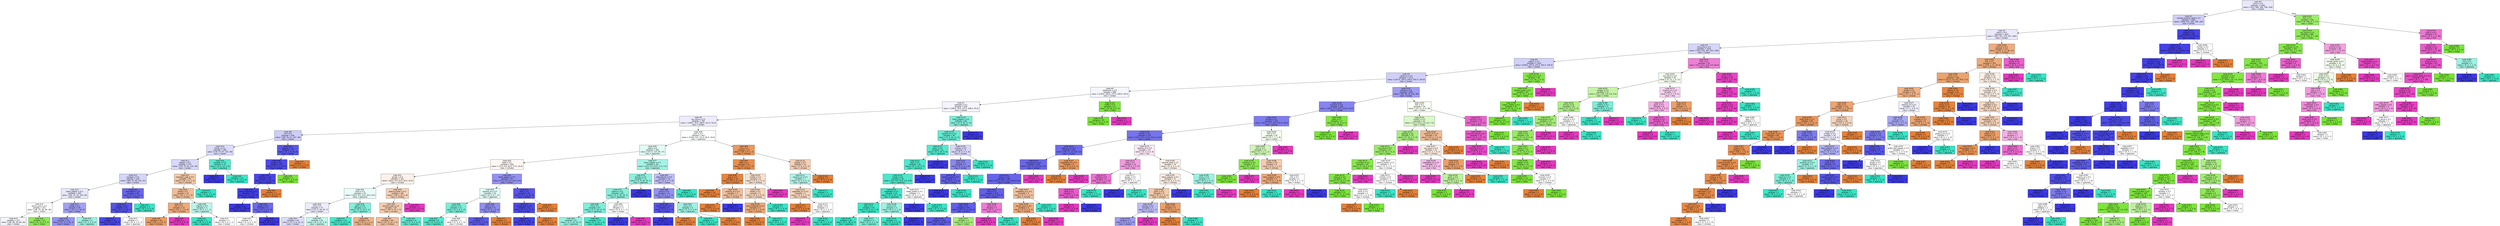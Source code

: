 digraph Tree {
node [shape=box, style="filled", color="black", fontname="helvetica"] ;
edge [fontname="helvetica"] ;
0 [label=<node &#35;0<br/>cumin &le; 0.5<br/>samples = 2298<br/>value = [412, 568, 290, 769, 259]<br/>class = korean>, fillcolor="#e8e8fc"] ;
1 [label=<node &#35;1<br/>roasted_sesame_seed &le; 0.5<br/>samples = 1862<br/>value = [408, 222, 284, 766, 182]<br/>class = korean>, fillcolor="#cfcef9"] ;
0 -> 1 [labeldistance=2.5, labelangle=45, headlabel="True"] ;
2 [label=<node &#35;2<br/>starch &le; 0.5<br/>samples = 1621<br/>value = [403, 222, 279, 537, 180]<br/>class = korean>, fillcolor="#eae9fc"] ;
1 -> 2 ;
3 [label=<node &#35;3<br/>lime_juice &le; 0.5<br/>samples = 1410<br/>value = [253, 220, 267, 501, 169]<br/>class = korean>, fillcolor="#d7d6fa"] ;
2 -> 3 ;
4 [label=<node &#35;4<br/>yogurt &le; 0.5<br/>samples = 1318<br/>value = [248.0, 207.0, 257.0, 501.0, 105.0]<br/>class = korean>, fillcolor="#d2d1f9"] ;
3 -> 4 ;
5 [label=<node &#35;5<br/>cayenne &le; 0.5<br/>samples = 1272<br/>value = [247.0, 164.0, 256.0, 501.0, 104.0]<br/>class = korean>, fillcolor="#d0cff9"] ;
4 -> 5 ;
6 [label=<node &#35;6<br/>cardamom &le; 0.5<br/>samples = 866<br/>value = [198.0, 106.0, 237.0, 269.0, 56.0]<br/>class = korean>, fillcolor="#f5f5fe"] ;
5 -> 6 ;
7 [label=<node &#35;7<br/>seaweed &le; 0.5<br/>samples = 835<br/>value = [198.0, 76.0, 237.0, 269.0, 55.0]<br/>class = korean>, fillcolor="#f5f4fe"] ;
6 -> 7 ;
8 [label=<node &#35;8<br/>soy_sauce &le; 0.5<br/>samples = 769<br/>value = [198.0, 76.0, 188.0, 252.0, 55.0]<br/>class = korean>, fillcolor="#edecfd"] ;
7 -> 8 ;
9 [label=<node &#35;9<br/>nut &le; 0.5<br/>samples = 426<br/>value = [80, 76, 67, 167, 36]<br/>class = korean>, fillcolor="#cecdf8"] ;
8 -> 9 ;
10 [label=<node &#35;10<br/>barley &le; 0.5<br/>samples = 389<br/>value = [76, 75, 67, 135, 36]<br/>class = korean>, fillcolor="#dadafa"] ;
9 -> 10 ;
11 [label=<node &#35;11<br/>pepper &le; 0.5<br/>samples = 374<br/>value = [76, 75, 54, 133, 36]<br/>class = korean>, fillcolor="#dad9fa"] ;
10 -> 11 ;
12 [label=<node &#35;12<br/>soybean &le; 0.5<br/>samples = 345<br/>value = [60, 74, 48, 132, 31]<br/>class = korean>, fillcolor="#d5d5f9"] ;
11 -> 12 ;
13 [label=<node &#35;13<br/>black_pepper &le; 0.5<br/>samples = 309<br/>value = [60, 74, 42, 103, 30]<br/>class = korean>, fillcolor="#e7e7fc"] ;
12 -> 13 ;
14 [label=<node &#35;14<br/>lemon_juice &le; 0.5<br/>samples = 251<br/>value = [48, 70, 36, 69, 28]<br/>class = indian>, fillcolor="#fefffe"] ;
13 -> 14 ;
15 [label=<node &#35;15<br/>samples = 237<br/>value = [48, 58, 36, 69, 26]<br/>class = korean>, fillcolor="#f3f3fd"] ;
14 -> 15 ;
16 [label=<node &#35;16<br/>samples = 14<br/>value = [0, 12, 0, 0, 2]<br/>class = indian>, fillcolor="#91e95a"] ;
14 -> 16 ;
17 [label=<node &#35;17<br/>bread &le; 0.5<br/>samples = 58<br/>value = [12, 4, 6, 34, 2]<br/>class = korean>, fillcolor="#a2a0f3"] ;
13 -> 17 ;
18 [label=<node &#35;18<br/>samples = 53<br/>value = [11, 3, 3, 34, 2]<br/>class = korean>, fillcolor="#9493f1"] ;
17 -> 18 ;
19 [label=<node &#35;19<br/>samples = 5<br/>value = [1, 1, 3, 0, 0]<br/>class = japanese>, fillcolor="#9cf2e2"] ;
17 -> 19 ;
20 [label=<node &#35;20<br/>enokidake &le; 0.5<br/>samples = 36<br/>value = [0, 0, 6, 29, 1]<br/>class = korean>, fillcolor="#6967eb"] ;
12 -> 20 ;
21 [label=<node &#35;21<br/>vinegar &le; 0.5<br/>samples = 33<br/>value = [0, 0, 3, 29, 1]<br/>class = korean>, fillcolor="#5653e8"] ;
20 -> 21 ;
22 [label=<node &#35;22<br/>samples = 31<br/>value = [0, 0, 2, 29, 0]<br/>class = korean>, fillcolor="#4947e7"] ;
21 -> 22 ;
23 [label=<node &#35;23<br/>samples = 2<br/>value = [0, 0, 1, 0, 1]<br/>class = japanese>, fillcolor="#ffffff"] ;
21 -> 23 ;
24 [label=<node &#35;24<br/>samples = 3<br/>value = [0, 0, 3, 0, 0]<br/>class = japanese>, fillcolor="#39e5c5"] ;
20 -> 24 ;
25 [label=<node &#35;25<br/>mandarin_peel &le; 0.5<br/>samples = 29<br/>value = [16, 1, 6, 1, 5]<br/>class = chinese>, fillcolor="#f4c8a9"] ;
11 -> 25 ;
26 [label=<node &#35;26<br/>bread &le; 0.5<br/>samples = 26<br/>value = [16, 1, 3, 1, 5]<br/>class = chinese>, fillcolor="#f1bd97"] ;
25 -> 26 ;
27 [label=<node &#35;27<br/>fish &le; 0.5<br/>samples = 22<br/>value = [16, 1, 1, 0, 4]<br/>class = chinese>, fillcolor="#eeab7b"] ;
26 -> 27 ;
28 [label=<node &#35;28<br/>samples = 20<br/>value = [16, 1, 1, 0, 2]<br/>class = chinese>, fillcolor="#eb9d65"] ;
27 -> 28 ;
29 [label=<node &#35;29<br/>samples = 2<br/>value = [0, 0, 0, 0, 2]<br/>class = thai>, fillcolor="#e539c0"] ;
27 -> 29 ;
30 [label=<node &#35;30<br/>cilantro &le; 0.5<br/>samples = 4<br/>value = [0, 0, 2, 1, 1]<br/>class = japanese>, fillcolor="#bdf6ec"] ;
26 -> 30 ;
31 [label=<node &#35;31<br/>samples = 2<br/>value = [0, 0, 2, 0, 0]<br/>class = japanese>, fillcolor="#39e5c5"] ;
30 -> 31 ;
32 [label=<node &#35;32<br/>samples = 2<br/>value = [0, 0, 0, 1, 1]<br/>class = korean>, fillcolor="#ffffff"] ;
30 -> 32 ;
33 [label=<node &#35;33<br/>samples = 3<br/>value = [0, 0, 3, 0, 0]<br/>class = japanese>, fillcolor="#39e5c5"] ;
25 -> 33 ;
34 [label=<node &#35;34<br/>soybean &le; 0.5<br/>samples = 15<br/>value = [0, 0, 13, 2, 0]<br/>class = japanese>, fillcolor="#57e9ce"] ;
10 -> 34 ;
35 [label=<node &#35;35<br/>samples = 2<br/>value = [0, 0, 0, 2, 0]<br/>class = korean>, fillcolor="#3c39e5"] ;
34 -> 35 ;
36 [label=<node &#35;36<br/>samples = 13<br/>value = [0, 0, 13, 0, 0]<br/>class = japanese>, fillcolor="#39e5c5"] ;
34 -> 36 ;
37 [label=<node &#35;37<br/>pepper &le; 0.5<br/>samples = 37<br/>value = [4, 1, 0, 32, 0]<br/>class = korean>, fillcolor="#5a57e9"] ;
9 -> 37 ;
38 [label=<node &#35;38<br/>butter &le; 0.5<br/>samples = 35<br/>value = [2, 1, 0, 32, 0]<br/>class = korean>, fillcolor="#4e4be7"] ;
37 -> 38 ;
39 [label=<node &#35;39<br/>shellfish &le; 0.5<br/>samples = 34<br/>value = [2, 0, 0, 32, 0]<br/>class = korean>, fillcolor="#4845e7"] ;
38 -> 39 ;
40 [label=<node &#35;40<br/>cane_molasses &le; 0.5<br/>samples = 33<br/>value = [1, 0, 0, 32, 0]<br/>class = korean>, fillcolor="#423fe6"] ;
39 -> 40 ;
41 [label=<node &#35;41<br/>samples = 28<br/>value = [0, 0, 0, 28, 0]<br/>class = korean>, fillcolor="#3c39e5"] ;
40 -> 41 ;
42 [label=<node &#35;42<br/>ginger &le; 0.5<br/>samples = 5<br/>value = [1, 0, 0, 4, 0]<br/>class = korean>, fillcolor="#6d6aec"] ;
40 -> 42 ;
43 [label=<node &#35;43<br/>samples = 2<br/>value = [1, 0, 0, 1, 0]<br/>class = chinese>, fillcolor="#ffffff"] ;
42 -> 43 ;
44 [label=<node &#35;44<br/>samples = 3<br/>value = [0, 0, 0, 3, 0]<br/>class = korean>, fillcolor="#3c39e5"] ;
42 -> 44 ;
45 [label=<node &#35;45<br/>samples = 1<br/>value = [1, 0, 0, 0, 0]<br/>class = chinese>, fillcolor="#e58139"] ;
39 -> 45 ;
46 [label=<node &#35;46<br/>samples = 1<br/>value = [0, 1, 0, 0, 0]<br/>class = indian>, fillcolor="#7be539"] ;
38 -> 46 ;
47 [label=<node &#35;47<br/>samples = 2<br/>value = [2, 0, 0, 0, 0]<br/>class = chinese>, fillcolor="#e58139"] ;
37 -> 47 ;
48 [label=<node &#35;48<br/>pork &le; 0.5<br/>samples = 343<br/>value = [118.0, 0.0, 121.0, 85.0, 19.0]<br/>class = japanese>, fillcolor="#fcfffe"] ;
8 -> 48 ;
49 [label=<node &#35;49<br/>sake &le; 0.5<br/>samples = 290<br/>value = [74, 0, 115, 84, 17]<br/>class = japanese>, fillcolor="#e1fbf6"] ;
48 -> 49 ;
50 [label=<node &#35;50<br/>beef &le; 0.5<br/>samples = 206<br/>value = [71.0, 0.0, 62.0, 57.0, 16.0]<br/>class = chinese>, fillcolor="#fdf7f3"] ;
49 -> 50 ;
51 [label=<node &#35;51<br/>ginger &le; 0.5<br/>samples = 161<br/>value = [64.0, 0.0, 53.0, 28.0, 16.0]<br/>class = chinese>, fillcolor="#fcf2eb"] ;
50 -> 51 ;
52 [label=<node &#35;52<br/>wine &le; 0.5<br/>samples = 93<br/>value = [26.0, 0.0, 33.0, 26.0, 8.0]<br/>class = japanese>, fillcolor="#eafcf9"] ;
51 -> 52 ;
53 [label=<node &#35;53<br/>rice &le; 0.5<br/>samples = 72<br/>value = [21, 0, 18, 26, 7]<br/>class = korean>, fillcolor="#ececfc"] ;
52 -> 53 ;
54 [label=<node &#35;54<br/>samples = 46<br/>value = [17, 0, 6, 22, 1]<br/>class = korean>, fillcolor="#ddddfb"] ;
53 -> 54 ;
55 [label=<node &#35;55<br/>samples = 26<br/>value = [4, 0, 12, 4, 6]<br/>class = japanese>, fillcolor="#c4f7ee"] ;
53 -> 55 ;
56 [label=<node &#35;56<br/>garlic &le; 0.5<br/>samples = 21<br/>value = [5, 0, 15, 0, 1]<br/>class = japanese>, fillcolor="#83efdb"] ;
52 -> 56 ;
57 [label=<node &#35;57<br/>samples = 15<br/>value = [1, 0, 14, 0, 0]<br/>class = japanese>, fillcolor="#47e7c9"] ;
56 -> 57 ;
58 [label=<node &#35;58<br/>samples = 6<br/>value = [4, 0, 1, 0, 1]<br/>class = chinese>, fillcolor="#efb388"] ;
56 -> 58 ;
59 [label=<node &#35;59<br/>peanut_butter &le; 0.5<br/>samples = 68<br/>value = [38, 0, 20, 2, 8]<br/>class = chinese>, fillcolor="#f5d0b5"] ;
51 -> 59 ;
60 [label=<node &#35;60<br/>sesame_seed &le; 0.5<br/>samples = 65<br/>value = [38, 0, 20, 2, 5]<br/>class = chinese>, fillcolor="#f5cdb0"] ;
59 -> 60 ;
61 [label=<node &#35;61<br/>samples = 59<br/>value = [37, 0, 15, 2, 5]<br/>class = chinese>, fillcolor="#f2c09c"] ;
60 -> 61 ;
62 [label=<node &#35;62<br/>samples = 6<br/>value = [1, 0, 5, 0, 0]<br/>class = japanese>, fillcolor="#61ead1"] ;
60 -> 62 ;
63 [label=<node &#35;63<br/>samples = 3<br/>value = [0, 0, 0, 0, 3]<br/>class = thai>, fillcolor="#e539c0"] ;
59 -> 63 ;
64 [label=<node &#35;64<br/>black_pepper &le; 0.5<br/>samples = 45<br/>value = [7.0, 0.0, 9.0, 29.0, 0.0]<br/>class = korean>, fillcolor="#9391f1"] ;
50 -> 64 ;
65 [label=<node &#35;65<br/>sesame_oil &le; 0.5<br/>samples = 20<br/>value = [4, 0, 9, 7, 0]<br/>class = japanese>, fillcolor="#e1fbf6"] ;
64 -> 65 ;
66 [label=<node &#35;66<br/>carrot &le; 0.5<br/>samples = 11<br/>value = [2, 0, 8, 1, 0]<br/>class = japanese>, fillcolor="#7beed8"] ;
65 -> 66 ;
67 [label=<node &#35;67<br/>samples = 9<br/>value = [1, 0, 8, 0, 0]<br/>class = japanese>, fillcolor="#52e8cc"] ;
66 -> 67 ;
68 [label=<node &#35;68<br/>samples = 2<br/>value = [1, 0, 0, 1, 0]<br/>class = chinese>, fillcolor="#ffffff"] ;
66 -> 68 ;
69 [label=<node &#35;69<br/>bean &le; 0.5<br/>samples = 9<br/>value = [2, 0, 1, 6, 0]<br/>class = korean>, fillcolor="#908ef0"] ;
65 -> 69 ;
70 [label=<node &#35;70<br/>samples = 7<br/>value = [0, 0, 1, 6, 0]<br/>class = korean>, fillcolor="#5d5ae9"] ;
69 -> 70 ;
71 [label=<node &#35;71<br/>samples = 2<br/>value = [2, 0, 0, 0, 0]<br/>class = chinese>, fillcolor="#e58139"] ;
69 -> 71 ;
72 [label=<node &#35;72<br/>leek &le; 0.5<br/>samples = 25<br/>value = [3, 0, 0, 22, 0]<br/>class = korean>, fillcolor="#5754e9"] ;
64 -> 72 ;
73 [label=<node &#35;73<br/>orange_peel &le; 0.5<br/>samples = 24<br/>value = [2, 0, 0, 22, 0]<br/>class = korean>, fillcolor="#4e4be7"] ;
72 -> 73 ;
74 [label=<node &#35;74<br/>samples = 23<br/>value = [1, 0, 0, 22, 0]<br/>class = korean>, fillcolor="#4542e6"] ;
73 -> 74 ;
75 [label=<node &#35;75<br/>samples = 1<br/>value = [1, 0, 0, 0, 0]<br/>class = chinese>, fillcolor="#e58139"] ;
73 -> 75 ;
76 [label=<node &#35;76<br/>samples = 1<br/>value = [1, 0, 0, 0, 0]<br/>class = chinese>, fillcolor="#e58139"] ;
72 -> 76 ;
77 [label=<node &#35;77<br/>black_pepper &le; 0.5<br/>samples = 84<br/>value = [3.0, 0.0, 53.0, 27.0, 1.0]<br/>class = japanese>, fillcolor="#a5f3e5"] ;
49 -> 77 ;
78 [label=<node &#35;78<br/>tomato &le; 0.5<br/>samples = 71<br/>value = [1, 0, 49, 20, 1]<br/>class = japanese>, fillcolor="#8ef0de"] ;
77 -> 78 ;
79 [label=<node &#35;79<br/>peanut &le; 0.5<br/>samples = 69<br/>value = [1, 0, 49, 18, 1]<br/>class = japanese>, fillcolor="#87efdc"] ;
78 -> 79 ;
80 [label=<node &#35;80<br/>rice &le; 0.5<br/>samples = 67<br/>value = [1, 0, 49, 17, 0]<br/>class = japanese>, fillcolor="#80eeda"] ;
79 -> 80 ;
81 [label=<node &#35;81<br/>samples = 52<br/>value = [1, 0, 35, 16, 0]<br/>class = japanese>, fillcolor="#96f1e0"] ;
80 -> 81 ;
82 [label=<node &#35;82<br/>samples = 15<br/>value = [0, 0, 14, 1, 0]<br/>class = japanese>, fillcolor="#47e7c9"] ;
80 -> 82 ;
83 [label=<node &#35;83<br/>garlic &le; 0.5<br/>samples = 2<br/>value = [0, 0, 0, 1, 1]<br/>class = korean>, fillcolor="#ffffff"] ;
79 -> 83 ;
84 [label=<node &#35;84<br/>samples = 1<br/>value = [0, 0, 0, 1, 0]<br/>class = korean>, fillcolor="#3c39e5"] ;
83 -> 84 ;
85 [label=<node &#35;85<br/>samples = 1<br/>value = [0, 0, 0, 0, 1]<br/>class = thai>, fillcolor="#e539c0"] ;
83 -> 85 ;
86 [label=<node &#35;86<br/>samples = 2<br/>value = [0, 0, 0, 2, 0]<br/>class = korean>, fillcolor="#3c39e5"] ;
78 -> 86 ;
87 [label=<node &#35;87<br/>katsuobushi &le; 0.5<br/>samples = 13<br/>value = [2, 0, 4, 7, 0]<br/>class = korean>, fillcolor="#bebdf6"] ;
77 -> 87 ;
88 [label=<node &#35;88<br/>carrot &le; 0.5<br/>samples = 11<br/>value = [2, 0, 2, 7, 0]<br/>class = korean>, fillcolor="#9391f1"] ;
87 -> 88 ;
89 [label=<node &#35;89<br/>brown_rice &le; 0.5<br/>samples = 8<br/>value = [1, 0, 0, 7, 0]<br/>class = korean>, fillcolor="#5855e9"] ;
88 -> 89 ;
90 [label=<node &#35;90<br/>samples = 7<br/>value = [0, 0, 0, 7, 0]<br/>class = korean>, fillcolor="#3c39e5"] ;
89 -> 90 ;
91 [label=<node &#35;91<br/>samples = 1<br/>value = [1, 0, 0, 0, 0]<br/>class = chinese>, fillcolor="#e58139"] ;
89 -> 91 ;
92 [label=<node &#35;92<br/>nira &le; 0.5<br/>samples = 3<br/>value = [1, 0, 2, 0, 0]<br/>class = japanese>, fillcolor="#9cf2e2"] ;
88 -> 92 ;
93 [label=<node &#35;93<br/>samples = 2<br/>value = [0, 0, 2, 0, 0]<br/>class = japanese>, fillcolor="#39e5c5"] ;
92 -> 93 ;
94 [label=<node &#35;94<br/>samples = 1<br/>value = [1, 0, 0, 0, 0]<br/>class = chinese>, fillcolor="#e58139"] ;
92 -> 94 ;
95 [label=<node &#35;95<br/>samples = 2<br/>value = [0, 0, 2, 0, 0]<br/>class = japanese>, fillcolor="#39e5c5"] ;
87 -> 95 ;
96 [label=<node &#35;96<br/>rice &le; 0.5<br/>samples = 53<br/>value = [44, 0, 6, 1, 2]<br/>class = chinese>, fillcolor="#ea995f"] ;
48 -> 96 ;
97 [label=<node &#35;97<br/>beef &le; 0.5<br/>samples = 41<br/>value = [37, 0, 2, 1, 1]<br/>class = chinese>, fillcolor="#e88e4d"] ;
96 -> 97 ;
98 [label=<node &#35;98<br/>sake &le; 0.5<br/>samples = 35<br/>value = [34, 0, 0, 1, 0]<br/>class = chinese>, fillcolor="#e6853f"] ;
97 -> 98 ;
99 [label=<node &#35;99<br/>samples = 32<br/>value = [32, 0, 0, 0, 0]<br/>class = chinese>, fillcolor="#e58139"] ;
98 -> 99 ;
100 [label=<node &#35;100<br/>sesame_oil &le; 0.5<br/>samples = 3<br/>value = [2, 0, 0, 1, 0]<br/>class = chinese>, fillcolor="#f2c09c"] ;
98 -> 100 ;
101 [label=<node &#35;101<br/>samples = 2<br/>value = [2, 0, 0, 0, 0]<br/>class = chinese>, fillcolor="#e58139"] ;
100 -> 101 ;
102 [label=<node &#35;102<br/>samples = 1<br/>value = [0, 0, 0, 1, 0]<br/>class = korean>, fillcolor="#3c39e5"] ;
100 -> 102 ;
103 [label=<node &#35;103<br/>shallot &le; 0.5<br/>samples = 6<br/>value = [3, 0, 2, 0, 1]<br/>class = chinese>, fillcolor="#f8e0ce"] ;
97 -> 103 ;
104 [label=<node &#35;104<br/>wheat &le; 0.5<br/>samples = 5<br/>value = [3, 0, 2, 0, 0]<br/>class = chinese>, fillcolor="#f6d5bd"] ;
103 -> 104 ;
105 [label=<node &#35;105<br/>cane_molasses &le; 0.5<br/>samples = 4<br/>value = [3, 0, 1, 0, 0]<br/>class = chinese>, fillcolor="#eeab7b"] ;
104 -> 105 ;
106 [label=<node &#35;106<br/>samples = 3<br/>value = [3, 0, 0, 0, 0]<br/>class = chinese>, fillcolor="#e58139"] ;
105 -> 106 ;
107 [label=<node &#35;107<br/>samples = 1<br/>value = [0, 0, 1, 0, 0]<br/>class = japanese>, fillcolor="#39e5c5"] ;
105 -> 107 ;
108 [label=<node &#35;108<br/>samples = 1<br/>value = [0, 0, 1, 0, 0]<br/>class = japanese>, fillcolor="#39e5c5"] ;
104 -> 108 ;
109 [label=<node &#35;109<br/>samples = 1<br/>value = [0, 0, 0, 0, 1]<br/>class = thai>, fillcolor="#e539c0"] ;
103 -> 109 ;
110 [label=<node &#35;110<br/>pepper &le; 0.5<br/>samples = 12<br/>value = [7, 0, 4, 0, 1]<br/>class = chinese>, fillcolor="#f5d0b5"] ;
96 -> 110 ;
111 [label=<node &#35;111<br/>sesame_oil &le; 0.5<br/>samples = 7<br/>value = [2, 0, 4, 0, 1]<br/>class = japanese>, fillcolor="#b0f5e8"] ;
110 -> 111 ;
112 [label=<node &#35;112<br/>vegetable_oil &le; 0.5<br/>samples = 4<br/>value = [2, 0, 1, 0, 1]<br/>class = chinese>, fillcolor="#f6d5bd"] ;
111 -> 112 ;
113 [label=<node &#35;113<br/>samples = 2<br/>value = [2, 0, 0, 0, 0]<br/>class = chinese>, fillcolor="#e58139"] ;
112 -> 113 ;
114 [label=<node &#35;114<br/>ginger &le; 0.5<br/>samples = 2<br/>value = [0, 0, 1, 0, 1]<br/>class = japanese>, fillcolor="#ffffff"] ;
112 -> 114 ;
115 [label=<node &#35;115<br/>samples = 1<br/>value = [0, 0, 0, 0, 1]<br/>class = thai>, fillcolor="#e539c0"] ;
114 -> 115 ;
116 [label=<node &#35;116<br/>samples = 1<br/>value = [0, 0, 1, 0, 0]<br/>class = japanese>, fillcolor="#39e5c5"] ;
114 -> 116 ;
117 [label=<node &#35;117<br/>samples = 3<br/>value = [0, 0, 3, 0, 0]<br/>class = japanese>, fillcolor="#39e5c5"] ;
111 -> 117 ;
118 [label=<node &#35;118<br/>samples = 5<br/>value = [5, 0, 0, 0, 0]<br/>class = chinese>, fillcolor="#e58139"] ;
110 -> 118 ;
119 [label=<node &#35;119<br/>black_pepper &le; 0.5<br/>samples = 66<br/>value = [0, 0, 49, 17, 0]<br/>class = japanese>, fillcolor="#7eeed9"] ;
7 -> 119 ;
120 [label=<node &#35;120<br/>sesame_oil &le; 0.5<br/>samples = 60<br/>value = [0, 0, 49, 11, 0]<br/>class = japanese>, fillcolor="#65ebd2"] ;
119 -> 120 ;
121 [label=<node &#35;121<br/>bean &le; 0.5<br/>samples = 51<br/>value = [0, 0, 45, 6, 0]<br/>class = japanese>, fillcolor="#53e8cd"] ;
120 -> 121 ;
122 [label=<node &#35;122<br/>beef &le; 0.5<br/>samples = 50<br/>value = [0, 0, 45, 5, 0]<br/>class = japanese>, fillcolor="#4fe8cb"] ;
121 -> 122 ;
123 [label=<node &#35;123<br/>wheat &le; 0.5<br/>samples = 49<br/>value = [0.0, 0.0, 45.0, 4.0, 0.0]<br/>class = japanese>, fillcolor="#4be7ca"] ;
122 -> 123 ;
124 [label=<node &#35;124<br/>vegetable &le; 0.5<br/>samples = 45<br/>value = [0, 0, 43, 2, 0]<br/>class = japanese>, fillcolor="#42e6c8"] ;
123 -> 124 ;
125 [label=<node &#35;125<br/>kelp &le; 0.5<br/>samples = 42<br/>value = [0, 0, 41, 1, 0]<br/>class = japanese>, fillcolor="#3ee6c6"] ;
124 -> 125 ;
126 [label=<node &#35;126<br/>samples = 38<br/>value = [0, 0, 38, 0, 0]<br/>class = japanese>, fillcolor="#39e5c5"] ;
125 -> 126 ;
127 [label=<node &#35;127<br/>samples = 4<br/>value = [0, 0, 3, 1, 0]<br/>class = japanese>, fillcolor="#7beed8"] ;
125 -> 127 ;
128 [label=<node &#35;128<br/>tuna &le; 0.5<br/>samples = 3<br/>value = [0, 0, 2, 1, 0]<br/>class = japanese>, fillcolor="#9cf2e2"] ;
124 -> 128 ;
129 [label=<node &#35;129<br/>samples = 2<br/>value = [0, 0, 2, 0, 0]<br/>class = japanese>, fillcolor="#39e5c5"] ;
128 -> 129 ;
130 [label=<node &#35;130<br/>samples = 1<br/>value = [0, 0, 0, 1, 0]<br/>class = korean>, fillcolor="#3c39e5"] ;
128 -> 130 ;
131 [label=<node &#35;131<br/>sweet_potato &le; 0.5<br/>samples = 4<br/>value = [0, 0, 2, 2, 0]<br/>class = japanese>, fillcolor="#ffffff"] ;
123 -> 131 ;
132 [label=<node &#35;132<br/>samples = 2<br/>value = [0, 0, 0, 2, 0]<br/>class = korean>, fillcolor="#3c39e5"] ;
131 -> 132 ;
133 [label=<node &#35;133<br/>samples = 2<br/>value = [0, 0, 2, 0, 0]<br/>class = japanese>, fillcolor="#39e5c5"] ;
131 -> 133 ;
134 [label=<node &#35;134<br/>samples = 1<br/>value = [0, 0, 0, 1, 0]<br/>class = korean>, fillcolor="#3c39e5"] ;
122 -> 134 ;
135 [label=<node &#35;135<br/>samples = 1<br/>value = [0, 0, 0, 1, 0]<br/>class = korean>, fillcolor="#3c39e5"] ;
121 -> 135 ;
136 [label=<node &#35;136<br/>scallion &le; 0.5<br/>samples = 9<br/>value = [0, 0, 4, 5, 0]<br/>class = korean>, fillcolor="#d8d7fa"] ;
120 -> 136 ;
137 [label=<node &#35;137<br/>wine &le; 0.5<br/>samples = 7<br/>value = [0, 0, 2, 5, 0]<br/>class = korean>, fillcolor="#8a88ef"] ;
136 -> 137 ;
138 [label=<node &#35;138<br/>sesame_seed &le; 0.5<br/>samples = 6<br/>value = [0, 0, 1, 5, 0]<br/>class = korean>, fillcolor="#6361ea"] ;
137 -> 138 ;
139 [label=<node &#35;139<br/>samples = 5<br/>value = [0, 0, 0, 5, 0]<br/>class = korean>, fillcolor="#3c39e5"] ;
138 -> 139 ;
140 [label=<node &#35;140<br/>samples = 1<br/>value = [0, 0, 1, 0, 0]<br/>class = japanese>, fillcolor="#39e5c5"] ;
138 -> 140 ;
141 [label=<node &#35;141<br/>samples = 1<br/>value = [0, 0, 1, 0, 0]<br/>class = japanese>, fillcolor="#39e5c5"] ;
137 -> 141 ;
142 [label=<node &#35;142<br/>samples = 2<br/>value = [0, 0, 2, 0, 0]<br/>class = japanese>, fillcolor="#39e5c5"] ;
136 -> 142 ;
143 [label=<node &#35;143<br/>samples = 6<br/>value = [0, 0, 0, 6, 0]<br/>class = korean>, fillcolor="#3c39e5"] ;
119 -> 143 ;
144 [label=<node &#35;144<br/>coffee &le; 0.5<br/>samples = 31<br/>value = [0, 30, 0, 0, 1]<br/>class = indian>, fillcolor="#7fe640"] ;
6 -> 144 ;
145 [label=<node &#35;145<br/>samples = 30<br/>value = [0, 30, 0, 0, 0]<br/>class = indian>, fillcolor="#7be539"] ;
144 -> 145 ;
146 [label=<node &#35;146<br/>samples = 1<br/>value = [0, 0, 0, 0, 1]<br/>class = thai>, fillcolor="#e539c0"] ;
144 -> 146 ;
147 [label=<node &#35;147<br/>cilantro &le; 0.5<br/>samples = 406<br/>value = [49, 58, 19, 232, 48]<br/>class = korean>, fillcolor="#9e9cf2"] ;
5 -> 147 ;
148 [label=<node &#35;148<br/>turmeric &le; 0.5<br/>samples = 350<br/>value = [36.0, 37.0, 16.0, 232.0, 29.0]<br/>class = korean>, fillcolor="#8684ef"] ;
147 -> 148 ;
149 [label=<node &#35;149<br/>tomato &le; 0.5<br/>samples = 333<br/>value = [36.0, 21.0, 16.0, 232.0, 28.0]<br/>class = korean>, fillcolor="#7e7cee"] ;
148 -> 149 ;
150 [label=<node &#35;150<br/>chicken &le; 0.5<br/>samples = 315<br/>value = [33.0, 14.0, 15.0, 231.0, 22.0]<br/>class = korean>, fillcolor="#7674ed"] ;
149 -> 150 ;
151 [label=<node &#35;151<br/>peanut_oil &le; 0.5<br/>samples = 291<br/>value = [28, 14, 10, 225, 14]<br/>class = korean>, fillcolor="#6d6bec"] ;
150 -> 151 ;
152 [label=<node &#35;152<br/>lemongrass &le; 0.5<br/>samples = 285<br/>value = [23, 14, 10, 225, 13]<br/>class = korean>, fillcolor="#6966eb"] ;
151 -> 152 ;
153 [label=<node &#35;153<br/>sherry &le; 0.5<br/>samples = 281<br/>value = [23.0, 14.0, 10.0, 225.0, 9.0]<br/>class = korean>, fillcolor="#6664eb"] ;
152 -> 153 ;
154 [label=<node &#35;154<br/>lime &le; 0.5<br/>samples = 276<br/>value = [20, 14, 9, 225, 8]<br/>class = korean>, fillcolor="#6360ea"] ;
153 -> 154 ;
155 [label=<node &#35;155<br/>cider &le; 0.5<br/>samples = 272<br/>value = [20, 14, 8, 225, 5]<br/>class = korean>, fillcolor="#605eea"] ;
154 -> 155 ;
156 [label=<node &#35;156<br/>samples = 268<br/>value = [20, 11, 8, 225, 4]<br/>class = korean>, fillcolor="#5e5bea"] ;
155 -> 156 ;
157 [label=<node &#35;157<br/>samples = 4<br/>value = [0, 3, 0, 0, 1]<br/>class = indian>, fillcolor="#a7ee7b"] ;
155 -> 157 ;
158 [label=<node &#35;158<br/>wine &le; 0.5<br/>samples = 4<br/>value = [0, 0, 1, 0, 3]<br/>class = thai>, fillcolor="#ee7bd5"] ;
154 -> 158 ;
159 [label=<node &#35;159<br/>samples = 3<br/>value = [0, 0, 0, 0, 3]<br/>class = thai>, fillcolor="#e539c0"] ;
158 -> 159 ;
160 [label=<node &#35;160<br/>samples = 1<br/>value = [0, 0, 1, 0, 0]<br/>class = japanese>, fillcolor="#39e5c5"] ;
158 -> 160 ;
161 [label=<node &#35;161<br/>vegetable_oil &le; 0.5<br/>samples = 5<br/>value = [3, 0, 1, 0, 1]<br/>class = chinese>, fillcolor="#f2c09c"] ;
153 -> 161 ;
162 [label=<node &#35;162<br/>lemon_juice &le; 0.5<br/>samples = 4<br/>value = [3, 0, 0, 0, 1]<br/>class = chinese>, fillcolor="#eeab7b"] ;
161 -> 162 ;
163 [label=<node &#35;163<br/>samples = 3<br/>value = [3, 0, 0, 0, 0]<br/>class = chinese>, fillcolor="#e58139"] ;
162 -> 163 ;
164 [label=<node &#35;164<br/>samples = 1<br/>value = [0, 0, 0, 0, 1]<br/>class = thai>, fillcolor="#e539c0"] ;
162 -> 164 ;
165 [label=<node &#35;165<br/>samples = 1<br/>value = [0, 0, 1, 0, 0]<br/>class = japanese>, fillcolor="#39e5c5"] ;
161 -> 165 ;
166 [label=<node &#35;166<br/>samples = 4<br/>value = [0, 0, 0, 0, 4]<br/>class = thai>, fillcolor="#e539c0"] ;
152 -> 166 ;
167 [label=<node &#35;167<br/>vegetable_oil &le; 0.5<br/>samples = 6<br/>value = [5, 0, 0, 0, 1]<br/>class = chinese>, fillcolor="#ea9a61"] ;
151 -> 167 ;
168 [label=<node &#35;168<br/>samples = 5<br/>value = [5, 0, 0, 0, 0]<br/>class = chinese>, fillcolor="#e58139"] ;
167 -> 168 ;
169 [label=<node &#35;169<br/>samples = 1<br/>value = [0, 0, 0, 0, 1]<br/>class = thai>, fillcolor="#e539c0"] ;
167 -> 169 ;
170 [label=<node &#35;170<br/>sesame_oil &le; 0.5<br/>samples = 24<br/>value = [5, 0, 5, 6, 8]<br/>class = thai>, fillcolor="#fce9f8"] ;
150 -> 170 ;
171 [label=<node &#35;171<br/>sake &le; 0.5<br/>samples = 10<br/>value = [0, 0, 2, 2, 6]<br/>class = thai>, fillcolor="#f29ce0"] ;
170 -> 171 ;
172 [label=<node &#35;172<br/>shiitake &le; 0.5<br/>samples = 8<br/>value = [0, 0, 1, 1, 6]<br/>class = thai>, fillcolor="#ec72d2"] ;
171 -> 172 ;
173 [label=<node &#35;173<br/>meat &le; 0.5<br/>samples = 7<br/>value = [0, 0, 0, 1, 6]<br/>class = thai>, fillcolor="#e95acb"] ;
172 -> 173 ;
174 [label=<node &#35;174<br/>samples = 6<br/>value = [0, 0, 0, 0, 6]<br/>class = thai>, fillcolor="#e539c0"] ;
173 -> 174 ;
175 [label=<node &#35;175<br/>samples = 1<br/>value = [0, 0, 0, 1, 0]<br/>class = korean>, fillcolor="#3c39e5"] ;
173 -> 175 ;
176 [label=<node &#35;176<br/>samples = 1<br/>value = [0, 0, 1, 0, 0]<br/>class = japanese>, fillcolor="#39e5c5"] ;
172 -> 176 ;
177 [label=<node &#35;177<br/>ginger &le; 0.5<br/>samples = 2<br/>value = [0, 0, 1, 1, 0]<br/>class = japanese>, fillcolor="#ffffff"] ;
171 -> 177 ;
178 [label=<node &#35;178<br/>samples = 1<br/>value = [0, 0, 0, 1, 0]<br/>class = korean>, fillcolor="#3c39e5"] ;
177 -> 178 ;
179 [label=<node &#35;179<br/>samples = 1<br/>value = [0, 0, 1, 0, 0]<br/>class = japanese>, fillcolor="#39e5c5"] ;
177 -> 179 ;
180 [label=<node &#35;180<br/>sesame_seed &le; 0.5<br/>samples = 14<br/>value = [5, 0, 3, 4, 2]<br/>class = chinese>, fillcolor="#fcf2eb"] ;
170 -> 180 ;
181 [label=<node &#35;181<br/>black_pepper &le; 0.5<br/>samples = 11<br/>value = [5, 0, 1, 4, 1]<br/>class = chinese>, fillcolor="#fbede3"] ;
180 -> 181 ;
182 [label=<node &#35;182<br/>garlic &le; 0.5<br/>samples = 9<br/>value = [5, 0, 1, 2, 1]<br/>class = chinese>, fillcolor="#f4c9aa"] ;
181 -> 182 ;
183 [label=<node &#35;183<br/>cashew &le; 0.5<br/>samples = 4<br/>value = [1, 0, 0, 2, 1]<br/>class = korean>, fillcolor="#bebdf6"] ;
182 -> 183 ;
184 [label=<node &#35;184<br/>samples = 3<br/>value = [1, 0, 0, 2, 0]<br/>class = korean>, fillcolor="#9e9cf2"] ;
183 -> 184 ;
185 [label=<node &#35;185<br/>samples = 1<br/>value = [0, 0, 0, 0, 1]<br/>class = thai>, fillcolor="#e539c0"] ;
183 -> 185 ;
186 [label=<node &#35;186<br/>onion &le; 0.5<br/>samples = 5<br/>value = [4, 0, 1, 0, 0]<br/>class = chinese>, fillcolor="#eca06a"] ;
182 -> 186 ;
187 [label=<node &#35;187<br/>samples = 4<br/>value = [4, 0, 0, 0, 0]<br/>class = chinese>, fillcolor="#e58139"] ;
186 -> 187 ;
188 [label=<node &#35;188<br/>samples = 1<br/>value = [0, 0, 1, 0, 0]<br/>class = japanese>, fillcolor="#39e5c5"] ;
186 -> 188 ;
189 [label=<node &#35;189<br/>samples = 2<br/>value = [0, 0, 0, 2, 0]<br/>class = korean>, fillcolor="#3c39e5"] ;
181 -> 189 ;
190 [label=<node &#35;190<br/>onion &le; 0.5<br/>samples = 3<br/>value = [0, 0, 2, 0, 1]<br/>class = japanese>, fillcolor="#9cf2e2"] ;
180 -> 190 ;
191 [label=<node &#35;191<br/>samples = 2<br/>value = [0, 0, 2, 0, 0]<br/>class = japanese>, fillcolor="#39e5c5"] ;
190 -> 191 ;
192 [label=<node &#35;192<br/>samples = 1<br/>value = [0, 0, 0, 0, 1]<br/>class = thai>, fillcolor="#e539c0"] ;
190 -> 192 ;
193 [label=<node &#35;193<br/>fish &le; 0.5<br/>samples = 18<br/>value = [3, 7, 1, 1, 6]<br/>class = indian>, fillcolor="#f4fdee"] ;
149 -> 193 ;
194 [label=<node &#35;194<br/>corn &le; 0.5<br/>samples = 14<br/>value = [3, 7, 1, 1, 2]<br/>class = indian>, fillcolor="#cff6b7"] ;
193 -> 194 ;
195 [label=<node &#35;195<br/>macaroni &le; 0.5<br/>samples = 8<br/>value = [0, 7, 0, 0, 1]<br/>class = indian>, fillcolor="#8ee955"] ;
194 -> 195 ;
196 [label=<node &#35;196<br/>samples = 7<br/>value = [0, 7, 0, 0, 0]<br/>class = indian>, fillcolor="#7be539"] ;
195 -> 196 ;
197 [label=<node &#35;197<br/>samples = 1<br/>value = [0, 0, 0, 0, 1]<br/>class = thai>, fillcolor="#e539c0"] ;
195 -> 197 ;
198 [label=<node &#35;198<br/>chicken &le; 0.5<br/>samples = 6<br/>value = [3, 0, 1, 1, 1]<br/>class = chinese>, fillcolor="#f5cdb0"] ;
194 -> 198 ;
199 [label=<node &#35;199<br/>black_pepper &le; 0.5<br/>samples = 4<br/>value = [3, 0, 1, 0, 0]<br/>class = chinese>, fillcolor="#eeab7b"] ;
198 -> 199 ;
200 [label=<node &#35;200<br/>samples = 3<br/>value = [3, 0, 0, 0, 0]<br/>class = chinese>, fillcolor="#e58139"] ;
199 -> 200 ;
201 [label=<node &#35;201<br/>samples = 1<br/>value = [0, 0, 1, 0, 0]<br/>class = japanese>, fillcolor="#39e5c5"] ;
199 -> 201 ;
202 [label=<node &#35;202<br/>milk &le; 0.5<br/>samples = 2<br/>value = [0, 0, 0, 1, 1]<br/>class = korean>, fillcolor="#ffffff"] ;
198 -> 202 ;
203 [label=<node &#35;203<br/>samples = 1<br/>value = [0, 0, 0, 0, 1]<br/>class = thai>, fillcolor="#e539c0"] ;
202 -> 203 ;
204 [label=<node &#35;204<br/>samples = 1<br/>value = [0, 0, 0, 1, 0]<br/>class = korean>, fillcolor="#3c39e5"] ;
202 -> 204 ;
205 [label=<node &#35;205<br/>samples = 4<br/>value = [0, 0, 0, 0, 4]<br/>class = thai>, fillcolor="#e539c0"] ;
193 -> 205 ;
206 [label=<node &#35;206<br/>basil &le; 0.5<br/>samples = 17<br/>value = [0, 16, 0, 0, 1]<br/>class = indian>, fillcolor="#83e745"] ;
148 -> 206 ;
207 [label=<node &#35;207<br/>samples = 16<br/>value = [0, 16, 0, 0, 0]<br/>class = indian>, fillcolor="#7be539"] ;
206 -> 207 ;
208 [label=<node &#35;208<br/>samples = 1<br/>value = [0, 0, 0, 0, 1]<br/>class = thai>, fillcolor="#e539c0"] ;
206 -> 208 ;
209 [label=<node &#35;209<br/>fish &le; 0.5<br/>samples = 56<br/>value = [13, 21, 3, 0, 19]<br/>class = indian>, fillcolor="#f8fef4"] ;
147 -> 209 ;
210 [label=<node &#35;210<br/>scallion &le; 0.5<br/>samples = 41<br/>value = [12.0, 20.0, 2.0, 0.0, 7.0]<br/>class = indian>, fillcolor="#dbf8c8"] ;
209 -> 210 ;
211 [label=<node &#35;211<br/>galanga &le; 0.5<br/>samples = 25<br/>value = [2, 18, 1, 0, 4]<br/>class = indian>, fillcolor="#a7ee7b"] ;
210 -> 211 ;
212 [label=<node &#35;212<br/>soy_sauce &le; 0.5<br/>samples = 23<br/>value = [2, 18, 1, 0, 2]<br/>class = indian>, fillcolor="#9aeb68"] ;
211 -> 212 ;
213 [label=<node &#35;213<br/>cucumber &le; 0.5<br/>samples = 20<br/>value = [1, 18, 0, 0, 1]<br/>class = indian>, fillcolor="#89e84e"] ;
212 -> 213 ;
214 [label=<node &#35;214<br/>olive_oil &le; 0.5<br/>samples = 19<br/>value = [1, 18, 0, 0, 0]<br/>class = indian>, fillcolor="#82e644"] ;
213 -> 214 ;
215 [label=<node &#35;215<br/>samples = 17<br/>value = [0, 17, 0, 0, 0]<br/>class = indian>, fillcolor="#7be539"] ;
214 -> 215 ;
216 [label=<node &#35;216<br/>carrot &le; 0.5<br/>samples = 2<br/>value = [1, 1, 0, 0, 0]<br/>class = chinese>, fillcolor="#ffffff"] ;
214 -> 216 ;
217 [label=<node &#35;217<br/>samples = 1<br/>value = [1, 0, 0, 0, 0]<br/>class = chinese>, fillcolor="#e58139"] ;
216 -> 217 ;
218 [label=<node &#35;218<br/>samples = 1<br/>value = [0, 1, 0, 0, 0]<br/>class = indian>, fillcolor="#7be539"] ;
216 -> 218 ;
219 [label=<node &#35;219<br/>samples = 1<br/>value = [0, 0, 0, 0, 1]<br/>class = thai>, fillcolor="#e539c0"] ;
213 -> 219 ;
220 [label=<node &#35;220<br/>peanut_butter &le; 0.5<br/>samples = 3<br/>value = [1, 0, 1, 0, 1]<br/>class = chinese>, fillcolor="#ffffff"] ;
212 -> 220 ;
221 [label=<node &#35;221<br/>chicken &le; 0.5<br/>samples = 2<br/>value = [1, 0, 1, 0, 0]<br/>class = chinese>, fillcolor="#ffffff"] ;
220 -> 221 ;
222 [label=<node &#35;222<br/>samples = 1<br/>value = [0, 0, 1, 0, 0]<br/>class = japanese>, fillcolor="#39e5c5"] ;
221 -> 222 ;
223 [label=<node &#35;223<br/>samples = 1<br/>value = [1, 0, 0, 0, 0]<br/>class = chinese>, fillcolor="#e58139"] ;
221 -> 223 ;
224 [label=<node &#35;224<br/>samples = 1<br/>value = [0, 0, 0, 0, 1]<br/>class = thai>, fillcolor="#e539c0"] ;
220 -> 224 ;
225 [label=<node &#35;225<br/>samples = 2<br/>value = [0, 0, 0, 0, 2]<br/>class = thai>, fillcolor="#e539c0"] ;
211 -> 225 ;
226 [label=<node &#35;226<br/>sesame_oil &le; 0.5<br/>samples = 16<br/>value = [10, 2, 1, 0, 3]<br/>class = chinese>, fillcolor="#f1bb94"] ;
210 -> 226 ;
227 [label=<node &#35;227<br/>soy_sauce &le; 0.5<br/>samples = 10<br/>value = [4, 2, 1, 0, 3]<br/>class = chinese>, fillcolor="#fbede3"] ;
226 -> 227 ;
228 [label=<node &#35;228<br/>vegetable_oil &le; 0.5<br/>samples = 5<br/>value = [0, 2, 0, 0, 3]<br/>class = thai>, fillcolor="#f6bdea"] ;
227 -> 228 ;
229 [label=<node &#35;229<br/>samples = 2<br/>value = [0, 0, 0, 0, 2]<br/>class = thai>, fillcolor="#e539c0"] ;
228 -> 229 ;
230 [label=<node &#35;230<br/>garlic &le; 0.5<br/>samples = 3<br/>value = [0, 2, 0, 0, 1]<br/>class = indian>, fillcolor="#bdf29c"] ;
228 -> 230 ;
231 [label=<node &#35;231<br/>samples = 2<br/>value = [0, 2, 0, 0, 0]<br/>class = indian>, fillcolor="#7be539"] ;
230 -> 231 ;
232 [label=<node &#35;232<br/>samples = 1<br/>value = [0, 0, 0, 0, 1]<br/>class = thai>, fillcolor="#e539c0"] ;
230 -> 232 ;
233 [label=<node &#35;233<br/>carrot &le; 0.5<br/>samples = 5<br/>value = [4, 0, 1, 0, 0]<br/>class = chinese>, fillcolor="#eca06a"] ;
227 -> 233 ;
234 [label=<node &#35;234<br/>samples = 4<br/>value = [4, 0, 0, 0, 0]<br/>class = chinese>, fillcolor="#e58139"] ;
233 -> 234 ;
235 [label=<node &#35;235<br/>samples = 1<br/>value = [0, 0, 1, 0, 0]<br/>class = japanese>, fillcolor="#39e5c5"] ;
233 -> 235 ;
236 [label=<node &#35;236<br/>samples = 6<br/>value = [6, 0, 0, 0, 0]<br/>class = chinese>, fillcolor="#e58139"] ;
226 -> 236 ;
237 [label=<node &#35;237<br/>turmeric &le; 0.5<br/>samples = 15<br/>value = [1, 1, 1, 0, 12]<br/>class = thai>, fillcolor="#eb63ce"] ;
209 -> 237 ;
238 [label=<node &#35;238<br/>brussels_sprout &le; 0.5<br/>samples = 14<br/>value = [1, 0, 1, 0, 12]<br/>class = thai>, fillcolor="#e957ca"] ;
237 -> 238 ;
239 [label=<node &#35;239<br/>sesame_oil &le; 0.5<br/>samples = 13<br/>value = [1, 0, 0, 0, 12]<br/>class = thai>, fillcolor="#e749c5"] ;
238 -> 239 ;
240 [label=<node &#35;240<br/>samples = 12<br/>value = [0, 0, 0, 0, 12]<br/>class = thai>, fillcolor="#e539c0"] ;
239 -> 240 ;
241 [label=<node &#35;241<br/>samples = 1<br/>value = [1, 0, 0, 0, 0]<br/>class = chinese>, fillcolor="#e58139"] ;
239 -> 241 ;
242 [label=<node &#35;242<br/>samples = 1<br/>value = [0, 0, 1, 0, 0]<br/>class = japanese>, fillcolor="#39e5c5"] ;
238 -> 242 ;
243 [label=<node &#35;243<br/>samples = 1<br/>value = [0, 1, 0, 0, 0]<br/>class = indian>, fillcolor="#7be539"] ;
237 -> 243 ;
244 [label=<node &#35;244<br/>brown_rice &le; 0.5<br/>samples = 46<br/>value = [1, 43, 1, 0, 1]<br/>class = indian>, fillcolor="#84e746"] ;
4 -> 244 ;
245 [label=<node &#35;245<br/>sesame_seed &le; 0.5<br/>samples = 45<br/>value = [1, 43, 1, 0, 0]<br/>class = indian>, fillcolor="#81e642"] ;
244 -> 245 ;
246 [label=<node &#35;246<br/>cream_cheese &le; 0.5<br/>samples = 44<br/>value = [0, 43, 1, 0, 0]<br/>class = indian>, fillcolor="#7ee63e"] ;
245 -> 246 ;
247 [label=<node &#35;247<br/>samples = 43<br/>value = [0, 43, 0, 0, 0]<br/>class = indian>, fillcolor="#7be539"] ;
246 -> 247 ;
248 [label=<node &#35;248<br/>samples = 1<br/>value = [0, 0, 1, 0, 0]<br/>class = japanese>, fillcolor="#39e5c5"] ;
246 -> 248 ;
249 [label=<node &#35;249<br/>samples = 1<br/>value = [1, 0, 0, 0, 0]<br/>class = chinese>, fillcolor="#e58139"] ;
245 -> 249 ;
250 [label=<node &#35;250<br/>samples = 1<br/>value = [0, 0, 0, 0, 1]<br/>class = thai>, fillcolor="#e539c0"] ;
244 -> 250 ;
251 [label=<node &#35;251<br/>fish &le; 0.5<br/>samples = 92<br/>value = [5.0, 13.0, 10.0, 0.0, 64.0]<br/>class = thai>, fillcolor="#ee7fd6"] ;
3 -> 251 ;
252 [label=<node &#35;252<br/>soy_sauce &le; 0.5<br/>samples = 36<br/>value = [5, 13, 7, 0, 11]<br/>class = indian>, fillcolor="#f4fdef"] ;
251 -> 252 ;
253 [label=<node &#35;253<br/>vinegar &le; 0.5<br/>samples = 23<br/>value = [1.0, 13.0, 4.0, 0.0, 5.0]<br/>class = indian>, fillcolor="#c4f3a7"] ;
252 -> 253 ;
254 [label=<node &#35;254<br/>shrimp &le; 0.5<br/>samples = 19<br/>value = [1, 13, 1, 0, 4]<br/>class = indian>, fillcolor="#b0ef88"] ;
253 -> 254 ;
255 [label=<node &#35;255<br/>lemongrass &le; 0.5<br/>samples = 17<br/>value = [1, 13, 0, 0, 3]<br/>class = indian>, fillcolor="#a1ec72"] ;
254 -> 255 ;
256 [label=<node &#35;256<br/>radish &le; 0.5<br/>samples = 16<br/>value = [1, 13, 0, 0, 2]<br/>class = indian>, fillcolor="#97eb63"] ;
255 -> 256 ;
257 [label=<node &#35;257<br/>yeast &le; 0.5<br/>samples = 15<br/>value = [1, 13, 0, 0, 1]<br/>class = indian>, fillcolor="#8ee955"] ;
256 -> 257 ;
258 [label=<node &#35;258<br/>pepper &le; 0.5<br/>samples = 14<br/>value = [1, 13, 0, 0, 0]<br/>class = indian>, fillcolor="#85e748"] ;
257 -> 258 ;
259 [label=<node &#35;259<br/>samples = 12<br/>value = [0, 12, 0, 0, 0]<br/>class = indian>, fillcolor="#7be539"] ;
258 -> 259 ;
260 [label=<node &#35;260<br/>turmeric &le; 0.5<br/>samples = 2<br/>value = [1, 1, 0, 0, 0]<br/>class = chinese>, fillcolor="#ffffff"] ;
258 -> 260 ;
261 [label=<node &#35;261<br/>samples = 1<br/>value = [1, 0, 0, 0, 0]<br/>class = chinese>, fillcolor="#e58139"] ;
260 -> 261 ;
262 [label=<node &#35;262<br/>samples = 1<br/>value = [0, 1, 0, 0, 0]<br/>class = indian>, fillcolor="#7be539"] ;
260 -> 262 ;
263 [label=<node &#35;263<br/>samples = 1<br/>value = [0, 0, 0, 0, 1]<br/>class = thai>, fillcolor="#e539c0"] ;
257 -> 263 ;
264 [label=<node &#35;264<br/>samples = 1<br/>value = [0, 0, 0, 0, 1]<br/>class = thai>, fillcolor="#e539c0"] ;
256 -> 264 ;
265 [label=<node &#35;265<br/>samples = 1<br/>value = [0, 0, 0, 0, 1]<br/>class = thai>, fillcolor="#e539c0"] ;
255 -> 265 ;
266 [label=<node &#35;266<br/>olive_oil &le; 0.5<br/>samples = 2<br/>value = [0, 0, 1, 0, 1]<br/>class = japanese>, fillcolor="#ffffff"] ;
254 -> 266 ;
267 [label=<node &#35;267<br/>samples = 1<br/>value = [0, 0, 0, 0, 1]<br/>class = thai>, fillcolor="#e539c0"] ;
266 -> 267 ;
268 [label=<node &#35;268<br/>samples = 1<br/>value = [0, 0, 1, 0, 0]<br/>class = japanese>, fillcolor="#39e5c5"] ;
266 -> 268 ;
269 [label=<node &#35;269<br/>scallion &le; 0.5<br/>samples = 4<br/>value = [0, 0, 3, 0, 1]<br/>class = japanese>, fillcolor="#7beed8"] ;
253 -> 269 ;
270 [label=<node &#35;270<br/>samples = 3<br/>value = [0, 0, 3, 0, 0]<br/>class = japanese>, fillcolor="#39e5c5"] ;
269 -> 270 ;
271 [label=<node &#35;271<br/>samples = 1<br/>value = [0, 0, 0, 0, 1]<br/>class = thai>, fillcolor="#e539c0"] ;
269 -> 271 ;
272 [label=<node &#35;272<br/>sesame_oil &le; 0.5<br/>samples = 13<br/>value = [4, 0, 3, 0, 6]<br/>class = thai>, fillcolor="#f9d3f1"] ;
252 -> 272 ;
273 [label=<node &#35;273<br/>garlic &le; 0.5<br/>samples = 8<br/>value = [0, 0, 3, 0, 5]<br/>class = thai>, fillcolor="#f5b0e6"] ;
272 -> 273 ;
274 [label=<node &#35;274<br/>samples = 2<br/>value = [0, 0, 2, 0, 0]<br/>class = japanese>, fillcolor="#39e5c5"] ;
273 -> 274 ;
275 [label=<node &#35;275<br/>banana &le; 0.5<br/>samples = 6<br/>value = [0, 0, 1, 0, 5]<br/>class = thai>, fillcolor="#ea61cd"] ;
273 -> 275 ;
276 [label=<node &#35;276<br/>samples = 5<br/>value = [0, 0, 0, 0, 5]<br/>class = thai>, fillcolor="#e539c0"] ;
275 -> 276 ;
277 [label=<node &#35;277<br/>samples = 1<br/>value = [0, 0, 1, 0, 0]<br/>class = japanese>, fillcolor="#39e5c5"] ;
275 -> 277 ;
278 [label=<node &#35;278<br/>beef &le; 0.5<br/>samples = 5<br/>value = [4, 0, 0, 0, 1]<br/>class = chinese>, fillcolor="#eca06a"] ;
272 -> 278 ;
279 [label=<node &#35;279<br/>samples = 4<br/>value = [4, 0, 0, 0, 0]<br/>class = chinese>, fillcolor="#e58139"] ;
278 -> 279 ;
280 [label=<node &#35;280<br/>samples = 1<br/>value = [0, 0, 0, 0, 1]<br/>class = thai>, fillcolor="#e539c0"] ;
278 -> 280 ;
281 [label=<node &#35;281<br/>bacon &le; 0.5<br/>samples = 56<br/>value = [0, 0, 3, 0, 53]<br/>class = thai>, fillcolor="#e644c4"] ;
251 -> 281 ;
282 [label=<node &#35;282<br/>sake &le; 0.5<br/>samples = 55<br/>value = [0, 0, 2, 0, 53]<br/>class = thai>, fillcolor="#e640c2"] ;
281 -> 282 ;
283 [label=<node &#35;283<br/>salmon &le; 0.5<br/>samples = 54<br/>value = [0, 0, 1, 0, 53]<br/>class = thai>, fillcolor="#e53dc1"] ;
282 -> 283 ;
284 [label=<node &#35;284<br/>samples = 52<br/>value = [0, 0, 0, 0, 52]<br/>class = thai>, fillcolor="#e539c0"] ;
283 -> 284 ;
285 [label=<node &#35;285<br/>egg &le; 0.5<br/>samples = 2<br/>value = [0, 0, 1, 0, 1]<br/>class = japanese>, fillcolor="#ffffff"] ;
283 -> 285 ;
286 [label=<node &#35;286<br/>samples = 1<br/>value = [0, 0, 0, 0, 1]<br/>class = thai>, fillcolor="#e539c0"] ;
285 -> 286 ;
287 [label=<node &#35;287<br/>samples = 1<br/>value = [0, 0, 1, 0, 0]<br/>class = japanese>, fillcolor="#39e5c5"] ;
285 -> 287 ;
288 [label=<node &#35;288<br/>samples = 1<br/>value = [0, 0, 1, 0, 0]<br/>class = japanese>, fillcolor="#39e5c5"] ;
282 -> 288 ;
289 [label=<node &#35;289<br/>samples = 1<br/>value = [0, 0, 1, 0, 0]<br/>class = japanese>, fillcolor="#39e5c5"] ;
281 -> 289 ;
290 [label=<node &#35;290<br/>coconut &le; 0.5<br/>samples = 211<br/>value = [150, 2, 12, 36, 11]<br/>class = chinese>, fillcolor="#eead7e"] ;
2 -> 290 ;
291 [label=<node &#35;291<br/>fish &le; 0.5<br/>samples = 205<br/>value = [150, 2, 11, 36, 6]<br/>class = chinese>, fillcolor="#edaa79"] ;
290 -> 291 ;
292 [label=<node &#35;292<br/>pork &le; 0.5<br/>samples = 182<br/>value = [141.0, 2.0, 9.0, 29.0, 1.0]<br/>class = chinese>, fillcolor="#eca36e"] ;
291 -> 292 ;
293 [label=<node &#35;293<br/>wheat &le; 0.5<br/>samples = 130<br/>value = [91, 2, 9, 27, 1]<br/>class = chinese>, fillcolor="#efb184"] ;
292 -> 293 ;
294 [label=<node &#35;294<br/>sake &le; 0.5<br/>samples = 110<br/>value = [84, 1, 5, 19, 1]<br/>class = chinese>, fillcolor="#eca572"] ;
293 -> 294 ;
295 [label=<node &#35;295<br/>beef_broth &le; 0.5<br/>samples = 84<br/>value = [70, 1, 1, 11, 1]<br/>class = chinese>, fillcolor="#ea995f"] ;
294 -> 295 ;
296 [label=<node &#35;296<br/>mung_bean &le; 0.5<br/>samples = 80<br/>value = [69, 1, 1, 8, 1]<br/>class = chinese>, fillcolor="#e99457"] ;
295 -> 296 ;
297 [label=<node &#35;297<br/>bread &le; 0.5<br/>samples = 78<br/>value = [69, 1, 1, 6, 1]<br/>class = chinese>, fillcolor="#e89152"] ;
296 -> 297 ;
298 [label=<node &#35;298<br/>peanut_butter &le; 0.5<br/>samples = 77<br/>value = [69, 0, 1, 6, 1]<br/>class = chinese>, fillcolor="#e88f4f"] ;
297 -> 298 ;
299 [label=<node &#35;299<br/>octopus &le; 0.5<br/>samples = 76<br/>value = [69, 0, 1, 6, 0]<br/>class = chinese>, fillcolor="#e88e4d"] ;
298 -> 299 ;
300 [label=<node &#35;300<br/>matsutake &le; 0.5<br/>samples = 75<br/>value = [69, 0, 1, 5, 0]<br/>class = chinese>, fillcolor="#e78c4a"] ;
299 -> 300 ;
301 [label=<node &#35;301<br/>brown_rice &le; 0.5<br/>samples = 74<br/>value = [69, 0, 1, 4, 0]<br/>class = chinese>, fillcolor="#e78a47"] ;
300 -> 301 ;
302 [label=<node &#35;302<br/>samples = 72<br/>value = [68, 0, 1, 3, 0]<br/>class = chinese>, fillcolor="#e78844"] ;
301 -> 302 ;
303 [label=<node &#35;303<br/>samples = 2<br/>value = [1, 0, 0, 1, 0]<br/>class = chinese>, fillcolor="#ffffff"] ;
301 -> 303 ;
304 [label=<node &#35;304<br/>samples = 1<br/>value = [0, 0, 0, 1, 0]<br/>class = korean>, fillcolor="#3c39e5"] ;
300 -> 304 ;
305 [label=<node &#35;305<br/>samples = 1<br/>value = [0, 0, 0, 1, 0]<br/>class = korean>, fillcolor="#3c39e5"] ;
299 -> 305 ;
306 [label=<node &#35;306<br/>samples = 1<br/>value = [0, 0, 0, 0, 1]<br/>class = thai>, fillcolor="#e539c0"] ;
298 -> 306 ;
307 [label=<node &#35;307<br/>samples = 1<br/>value = [0, 1, 0, 0, 0]<br/>class = indian>, fillcolor="#7be539"] ;
297 -> 307 ;
308 [label=<node &#35;308<br/>samples = 2<br/>value = [0, 0, 0, 2, 0]<br/>class = korean>, fillcolor="#3c39e5"] ;
296 -> 308 ;
309 [label=<node &#35;309<br/>oyster &le; 0.5<br/>samples = 4<br/>value = [1, 0, 0, 3, 0]<br/>class = korean>, fillcolor="#7d7bee"] ;
295 -> 309 ;
310 [label=<node &#35;310<br/>samples = 3<br/>value = [0, 0, 0, 3, 0]<br/>class = korean>, fillcolor="#3c39e5"] ;
309 -> 310 ;
311 [label=<node &#35;311<br/>samples = 1<br/>value = [1, 0, 0, 0, 0]<br/>class = chinese>, fillcolor="#e58139"] ;
309 -> 311 ;
312 [label=<node &#35;312<br/>oyster &le; 0.5<br/>samples = 26<br/>value = [14, 0, 4, 8, 0]<br/>class = chinese>, fillcolor="#f6d5bd"] ;
294 -> 312 ;
313 [label=<node &#35;313<br/>vinegar &le; 0.5<br/>samples = 19<br/>value = [7, 0, 4, 8, 0]<br/>class = korean>, fillcolor="#efeefd"] ;
312 -> 313 ;
314 [label=<node &#35;314<br/>black_pepper &le; 0.5<br/>samples = 14<br/>value = [2, 0, 4, 8, 0]<br/>class = korean>, fillcolor="#b1b0f5"] ;
313 -> 314 ;
315 [label=<node &#35;315<br/>sesame_oil &le; 0.5<br/>samples = 5<br/>value = [1, 0, 3, 1, 0]<br/>class = japanese>, fillcolor="#9cf2e2"] ;
314 -> 315 ;
316 [label=<node &#35;316<br/>cayenne &le; 0.5<br/>samples = 4<br/>value = [0, 0, 3, 1, 0]<br/>class = japanese>, fillcolor="#7beed8"] ;
315 -> 316 ;
317 [label=<node &#35;317<br/>samples = 2<br/>value = [0, 0, 2, 0, 0]<br/>class = japanese>, fillcolor="#39e5c5"] ;
316 -> 317 ;
318 [label=<node &#35;318<br/>samples = 2<br/>value = [0, 0, 1, 1, 0]<br/>class = japanese>, fillcolor="#ffffff"] ;
316 -> 318 ;
319 [label=<node &#35;319<br/>samples = 1<br/>value = [1, 0, 0, 0, 0]<br/>class = chinese>, fillcolor="#e58139"] ;
315 -> 319 ;
320 [label=<node &#35;320<br/>squid &le; 0.5<br/>samples = 9<br/>value = [1, 0, 1, 7, 0]<br/>class = korean>, fillcolor="#6d6aec"] ;
314 -> 320 ;
321 [label=<node &#35;321<br/>chicken_broth &le; 0.5<br/>samples = 8<br/>value = [0, 0, 1, 7, 0]<br/>class = korean>, fillcolor="#5855e9"] ;
320 -> 321 ;
322 [label=<node &#35;322<br/>samples = 7<br/>value = [0, 0, 0, 7, 0]<br/>class = korean>, fillcolor="#3c39e5"] ;
321 -> 322 ;
323 [label=<node &#35;323<br/>samples = 1<br/>value = [0, 0, 1, 0, 0]<br/>class = japanese>, fillcolor="#39e5c5"] ;
321 -> 323 ;
324 [label=<node &#35;324<br/>samples = 1<br/>value = [1, 0, 0, 0, 0]<br/>class = chinese>, fillcolor="#e58139"] ;
320 -> 324 ;
325 [label=<node &#35;325<br/>samples = 5<br/>value = [5, 0, 0, 0, 0]<br/>class = chinese>, fillcolor="#e58139"] ;
313 -> 325 ;
326 [label=<node &#35;326<br/>samples = 7<br/>value = [7, 0, 0, 0, 0]<br/>class = chinese>, fillcolor="#e58139"] ;
312 -> 326 ;
327 [label=<node &#35;327<br/>sesame_oil &le; 0.5<br/>samples = 20<br/>value = [7, 1, 4, 8, 0]<br/>class = korean>, fillcolor="#f0f0fd"] ;
293 -> 327 ;
328 [label=<node &#35;328<br/>milk &le; 0.5<br/>samples = 12<br/>value = [1, 1, 3, 7, 0]<br/>class = korean>, fillcolor="#a8a7f3"] ;
327 -> 328 ;
329 [label=<node &#35;329<br/>chicken &le; 0.5<br/>samples = 10<br/>value = [1, 1, 1, 7, 0]<br/>class = korean>, fillcolor="#7d7bee"] ;
328 -> 329 ;
330 [label=<node &#35;330<br/>shrimp &le; 0.5<br/>samples = 8<br/>value = [0, 0, 1, 7, 0]<br/>class = korean>, fillcolor="#5855e9"] ;
329 -> 330 ;
331 [label=<node &#35;331<br/>samples = 6<br/>value = [0, 0, 0, 6, 0]<br/>class = korean>, fillcolor="#3c39e5"] ;
330 -> 331 ;
332 [label=<node &#35;332<br/>ginger &le; 0.5<br/>samples = 2<br/>value = [0, 0, 1, 1, 0]<br/>class = japanese>, fillcolor="#ffffff"] ;
330 -> 332 ;
333 [label=<node &#35;333<br/>samples = 1<br/>value = [0, 0, 1, 0, 0]<br/>class = japanese>, fillcolor="#39e5c5"] ;
332 -> 333 ;
334 [label=<node &#35;334<br/>samples = 1<br/>value = [0, 0, 0, 1, 0]<br/>class = korean>, fillcolor="#3c39e5"] ;
332 -> 334 ;
335 [label=<node &#35;335<br/>green_bell_pepper &le; 0.5<br/>samples = 2<br/>value = [1, 1, 0, 0, 0]<br/>class = chinese>, fillcolor="#ffffff"] ;
329 -> 335 ;
336 [label=<node &#35;336<br/>samples = 1<br/>value = [0, 1, 0, 0, 0]<br/>class = indian>, fillcolor="#7be539"] ;
335 -> 336 ;
337 [label=<node &#35;337<br/>samples = 1<br/>value = [1, 0, 0, 0, 0]<br/>class = chinese>, fillcolor="#e58139"] ;
335 -> 337 ;
338 [label=<node &#35;338<br/>samples = 2<br/>value = [0, 0, 2, 0, 0]<br/>class = japanese>, fillcolor="#39e5c5"] ;
328 -> 338 ;
339 [label=<node &#35;339<br/>soybean &le; 0.5<br/>samples = 8<br/>value = [6, 0, 1, 1, 0]<br/>class = chinese>, fillcolor="#eca572"] ;
327 -> 339 ;
340 [label=<node &#35;340<br/>samples = 6<br/>value = [6, 0, 0, 0, 0]<br/>class = chinese>, fillcolor="#e58139"] ;
339 -> 340 ;
341 [label=<node &#35;341<br/>grape_juice &le; 0.5<br/>samples = 2<br/>value = [0, 0, 1, 1, 0]<br/>class = japanese>, fillcolor="#ffffff"] ;
339 -> 341 ;
342 [label=<node &#35;342<br/>samples = 1<br/>value = [0, 0, 0, 1, 0]<br/>class = korean>, fillcolor="#3c39e5"] ;
341 -> 342 ;
343 [label=<node &#35;343<br/>samples = 1<br/>value = [0, 0, 1, 0, 0]<br/>class = japanese>, fillcolor="#39e5c5"] ;
341 -> 343 ;
344 [label=<node &#35;344<br/>lettuce &le; 0.5<br/>samples = 52<br/>value = [50, 0, 0, 2, 0]<br/>class = chinese>, fillcolor="#e68641"] ;
292 -> 344 ;
345 [label=<node &#35;345<br/>barley &le; 0.5<br/>samples = 51<br/>value = [50, 0, 0, 1, 0]<br/>class = chinese>, fillcolor="#e6843d"] ;
344 -> 345 ;
346 [label=<node &#35;346<br/>samples = 50<br/>value = [50, 0, 0, 0, 0]<br/>class = chinese>, fillcolor="#e58139"] ;
345 -> 346 ;
347 [label=<node &#35;347<br/>samples = 1<br/>value = [0, 0, 0, 1, 0]<br/>class = korean>, fillcolor="#3c39e5"] ;
345 -> 347 ;
348 [label=<node &#35;348<br/>samples = 1<br/>value = [0, 0, 0, 1, 0]<br/>class = korean>, fillcolor="#3c39e5"] ;
344 -> 348 ;
349 [label=<node &#35;349<br/>wasabi &le; 0.5<br/>samples = 23<br/>value = [9, 0, 2, 7, 5]<br/>class = chinese>, fillcolor="#fcefe6"] ;
291 -> 349 ;
350 [label=<node &#35;350<br/>cucumber &le; 0.5<br/>samples = 21<br/>value = [9, 0, 0, 7, 5]<br/>class = chinese>, fillcolor="#fbede3"] ;
349 -> 350 ;
351 [label=<node &#35;351<br/>vegetable &le; 0.5<br/>samples = 18<br/>value = [9, 0, 0, 4, 5]<br/>class = chinese>, fillcolor="#f7d8c2"] ;
350 -> 351 ;
352 [label=<node &#35;352<br/>vegetable_oil &le; 0.5<br/>samples = 16<br/>value = [9, 0, 0, 2, 5]<br/>class = chinese>, fillcolor="#f6d1b7"] ;
351 -> 352 ;
353 [label=<node &#35;353<br/>potato &le; 0.5<br/>samples = 9<br/>value = [7, 0, 0, 1, 1]<br/>class = chinese>, fillcolor="#eca06a"] ;
352 -> 353 ;
354 [label=<node &#35;354<br/>bell_pepper &le; 0.5<br/>samples = 8<br/>value = [7, 0, 0, 0, 1]<br/>class = chinese>, fillcolor="#e99355"] ;
353 -> 354 ;
355 [label=<node &#35;355<br/>samples = 7<br/>value = [7, 0, 0, 0, 0]<br/>class = chinese>, fillcolor="#e58139"] ;
354 -> 355 ;
356 [label=<node &#35;356<br/>samples = 1<br/>value = [0, 0, 0, 0, 1]<br/>class = thai>, fillcolor="#e539c0"] ;
354 -> 356 ;
357 [label=<node &#35;357<br/>samples = 1<br/>value = [0, 0, 0, 1, 0]<br/>class = korean>, fillcolor="#3c39e5"] ;
353 -> 357 ;
358 [label=<node &#35;358<br/>onion &le; 0.5<br/>samples = 7<br/>value = [2, 0, 0, 1, 4]<br/>class = thai>, fillcolor="#f5b0e6"] ;
352 -> 358 ;
359 [label=<node &#35;359<br/>palm &le; 0.5<br/>samples = 5<br/>value = [1, 0, 0, 0, 4]<br/>class = thai>, fillcolor="#ec6ad0"] ;
358 -> 359 ;
360 [label=<node &#35;360<br/>samples = 3<br/>value = [0, 0, 0, 0, 3]<br/>class = thai>, fillcolor="#e539c0"] ;
359 -> 360 ;
361 [label=<node &#35;361<br/>samples = 2<br/>value = [1, 0, 0, 0, 1]<br/>class = chinese>, fillcolor="#ffffff"] ;
359 -> 361 ;
362 [label=<node &#35;362<br/>bread &le; 0.5<br/>samples = 2<br/>value = [1, 0, 0, 1, 0]<br/>class = chinese>, fillcolor="#ffffff"] ;
358 -> 362 ;
363 [label=<node &#35;363<br/>samples = 1<br/>value = [1, 0, 0, 0, 0]<br/>class = chinese>, fillcolor="#e58139"] ;
362 -> 363 ;
364 [label=<node &#35;364<br/>samples = 1<br/>value = [0, 0, 0, 1, 0]<br/>class = korean>, fillcolor="#3c39e5"] ;
362 -> 364 ;
365 [label=<node &#35;365<br/>samples = 2<br/>value = [0, 0, 0, 2, 0]<br/>class = korean>, fillcolor="#3c39e5"] ;
351 -> 365 ;
366 [label=<node &#35;366<br/>samples = 3<br/>value = [0, 0, 0, 3, 0]<br/>class = korean>, fillcolor="#3c39e5"] ;
350 -> 366 ;
367 [label=<node &#35;367<br/>samples = 2<br/>value = [0, 0, 2, 0, 0]<br/>class = japanese>, fillcolor="#39e5c5"] ;
349 -> 367 ;
368 [label=<node &#35;368<br/>vanilla &le; 0.5<br/>samples = 6<br/>value = [0, 0, 1, 0, 5]<br/>class = thai>, fillcolor="#ea61cd"] ;
290 -> 368 ;
369 [label=<node &#35;369<br/>samples = 5<br/>value = [0, 0, 0, 0, 5]<br/>class = thai>, fillcolor="#e539c0"] ;
368 -> 369 ;
370 [label=<node &#35;370<br/>samples = 1<br/>value = [0, 0, 1, 0, 0]<br/>class = japanese>, fillcolor="#39e5c5"] ;
368 -> 370 ;
371 [label=<node &#35;371<br/>cilantro &le; 0.5<br/>samples = 241<br/>value = [5, 0, 5, 229, 2]<br/>class = korean>, fillcolor="#4643e6"] ;
1 -> 371 ;
372 [label=<node &#35;372<br/>mango &le; 0.5<br/>samples = 239<br/>value = [4.0, 0.0, 5.0, 229.0, 1.0]<br/>class = korean>, fillcolor="#4441e6"] ;
371 -> 372 ;
373 [label=<node &#35;373<br/>red_wine &le; 0.5<br/>samples = 238<br/>value = [4, 0, 5, 229, 0]<br/>class = korean>, fillcolor="#4441e6"] ;
372 -> 373 ;
374 [label=<node &#35;374<br/>wasabi &le; 0.5<br/>samples = 237<br/>value = [3, 0, 5, 229, 0]<br/>class = korean>, fillcolor="#4340e6"] ;
373 -> 374 ;
375 [label=<node &#35;375<br/>enokidake &le; 0.5<br/>samples = 236<br/>value = [3, 0, 4, 229, 0]<br/>class = korean>, fillcolor="#423fe6"] ;
374 -> 375 ;
376 [label=<node &#35;376<br/>vinegar &le; 0.5<br/>samples = 229<br/>value = [2, 0, 3, 224, 0]<br/>class = korean>, fillcolor="#403de6"] ;
375 -> 376 ;
377 [label=<node &#35;377<br/>starch &le; 0.5<br/>samples = 180<br/>value = [1, 0, 0, 179, 0]<br/>class = korean>, fillcolor="#3d3ae5"] ;
376 -> 377 ;
378 [label=<node &#35;378<br/>samples = 171<br/>value = [0, 0, 0, 171, 0]<br/>class = korean>, fillcolor="#3c39e5"] ;
377 -> 378 ;
379 [label=<node &#35;379<br/>vegetable_oil &le; 0.5<br/>samples = 9<br/>value = [1, 0, 0, 8, 0]<br/>class = korean>, fillcolor="#5452e8"] ;
377 -> 379 ;
380 [label=<node &#35;380<br/>samples = 8<br/>value = [0, 0, 0, 8, 0]<br/>class = korean>, fillcolor="#3c39e5"] ;
379 -> 380 ;
381 [label=<node &#35;381<br/>samples = 1<br/>value = [1, 0, 0, 0, 0]<br/>class = chinese>, fillcolor="#e58139"] ;
379 -> 381 ;
382 [label=<node &#35;382<br/>beef_broth &le; 0.5<br/>samples = 49<br/>value = [1.0, 0.0, 3.0, 45.0, 0.0]<br/>class = korean>, fillcolor="#4d4ae7"] ;
376 -> 382 ;
383 [label=<node &#35;383<br/>chinese_cabbage &le; 0.5<br/>samples = 48<br/>value = [0, 0, 3, 45, 0]<br/>class = korean>, fillcolor="#4946e7"] ;
382 -> 383 ;
384 [label=<node &#35;384<br/>cayenne &le; 0.5<br/>samples = 46<br/>value = [0, 0, 2, 44, 0]<br/>class = korean>, fillcolor="#4542e6"] ;
383 -> 384 ;
385 [label=<node &#35;385<br/>vegetable_oil &le; 0.5<br/>samples = 13<br/>value = [0, 0, 2, 11, 0]<br/>class = korean>, fillcolor="#5f5dea"] ;
384 -> 385 ;
386 [label=<node &#35;386<br/>seaweed &le; 0.5<br/>samples = 11<br/>value = [0, 0, 1, 10, 0]<br/>class = korean>, fillcolor="#504de8"] ;
385 -> 386 ;
387 [label=<node &#35;387<br/>samples = 7<br/>value = [0, 0, 0, 7, 0]<br/>class = korean>, fillcolor="#3c39e5"] ;
386 -> 387 ;
388 [label=<node &#35;388<br/>scallion &le; 0.5<br/>samples = 4<br/>value = [0, 0, 1, 3, 0]<br/>class = korean>, fillcolor="#7d7bee"] ;
386 -> 388 ;
389 [label=<node &#35;389<br/>egg &le; 0.5<br/>samples = 2<br/>value = [0, 0, 1, 1, 0]<br/>class = japanese>, fillcolor="#ffffff"] ;
388 -> 389 ;
390 [label=<node &#35;390<br/>samples = 1<br/>value = [0, 0, 0, 1, 0]<br/>class = korean>, fillcolor="#3c39e5"] ;
389 -> 390 ;
391 [label=<node &#35;391<br/>samples = 1<br/>value = [0, 0, 1, 0, 0]<br/>class = japanese>, fillcolor="#39e5c5"] ;
389 -> 391 ;
392 [label=<node &#35;392<br/>samples = 2<br/>value = [0, 0, 0, 2, 0]<br/>class = korean>, fillcolor="#3c39e5"] ;
388 -> 392 ;
393 [label=<node &#35;393<br/>sesame_oil &le; 0.5<br/>samples = 2<br/>value = [0, 0, 1, 1, 0]<br/>class = japanese>, fillcolor="#ffffff"] ;
385 -> 393 ;
394 [label=<node &#35;394<br/>samples = 1<br/>value = [0, 0, 0, 1, 0]<br/>class = korean>, fillcolor="#3c39e5"] ;
393 -> 394 ;
395 [label=<node &#35;395<br/>samples = 1<br/>value = [0, 0, 1, 0, 0]<br/>class = japanese>, fillcolor="#39e5c5"] ;
393 -> 395 ;
396 [label=<node &#35;396<br/>samples = 33<br/>value = [0, 0, 0, 33, 0]<br/>class = korean>, fillcolor="#3c39e5"] ;
384 -> 396 ;
397 [label=<node &#35;397<br/>vegetable &le; 0.5<br/>samples = 2<br/>value = [0, 0, 1, 1, 0]<br/>class = japanese>, fillcolor="#ffffff"] ;
383 -> 397 ;
398 [label=<node &#35;398<br/>samples = 1<br/>value = [0, 0, 0, 1, 0]<br/>class = korean>, fillcolor="#3c39e5"] ;
397 -> 398 ;
399 [label=<node &#35;399<br/>samples = 1<br/>value = [0, 0, 1, 0, 0]<br/>class = japanese>, fillcolor="#39e5c5"] ;
397 -> 399 ;
400 [label=<node &#35;400<br/>samples = 1<br/>value = [1, 0, 0, 0, 0]<br/>class = chinese>, fillcolor="#e58139"] ;
382 -> 400 ;
401 [label=<node &#35;401<br/>kelp &le; 0.5<br/>samples = 7<br/>value = [1, 0, 1, 5, 0]<br/>class = korean>, fillcolor="#7d7bee"] ;
375 -> 401 ;
402 [label=<node &#35;402<br/>starch &le; 0.5<br/>samples = 6<br/>value = [1, 0, 0, 5, 0]<br/>class = korean>, fillcolor="#6361ea"] ;
401 -> 402 ;
403 [label=<node &#35;403<br/>samples = 5<br/>value = [0, 0, 0, 5, 0]<br/>class = korean>, fillcolor="#3c39e5"] ;
402 -> 403 ;
404 [label=<node &#35;404<br/>samples = 1<br/>value = [1, 0, 0, 0, 0]<br/>class = chinese>, fillcolor="#e58139"] ;
402 -> 404 ;
405 [label=<node &#35;405<br/>samples = 1<br/>value = [0, 0, 1, 0, 0]<br/>class = japanese>, fillcolor="#39e5c5"] ;
401 -> 405 ;
406 [label=<node &#35;406<br/>samples = 1<br/>value = [0, 0, 1, 0, 0]<br/>class = japanese>, fillcolor="#39e5c5"] ;
374 -> 406 ;
407 [label=<node &#35;407<br/>samples = 1<br/>value = [1, 0, 0, 0, 0]<br/>class = chinese>, fillcolor="#e58139"] ;
373 -> 407 ;
408 [label=<node &#35;408<br/>samples = 1<br/>value = [0, 0, 0, 0, 1]<br/>class = thai>, fillcolor="#e539c0"] ;
372 -> 408 ;
409 [label=<node &#35;409<br/>chicken &le; 0.5<br/>samples = 2<br/>value = [1, 0, 0, 0, 1]<br/>class = chinese>, fillcolor="#ffffff"] ;
371 -> 409 ;
410 [label=<node &#35;410<br/>samples = 1<br/>value = [0, 0, 0, 0, 1]<br/>class = thai>, fillcolor="#e539c0"] ;
409 -> 410 ;
411 [label=<node &#35;411<br/>samples = 1<br/>value = [1, 0, 0, 0, 0]<br/>class = chinese>, fillcolor="#e58139"] ;
409 -> 411 ;
412 [label=<node &#35;412<br/>fish &le; 0.5<br/>samples = 436<br/>value = [4, 346, 6, 3, 77]<br/>class = indian>, fillcolor="#9cec6b"] ;
0 -> 412 [labeldistance=2.5, labelangle=-45, headlabel="False"] ;
413 [label=<node &#35;413<br/>soy_sauce &le; 0.5<br/>samples = 385<br/>value = [4, 338, 3, 1, 39]<br/>class = indian>, fillcolor="#8de954"] ;
412 -> 413 ;
414 [label=<node &#35;414<br/>lemongrass &le; 0.5<br/>samples = 357<br/>value = [1, 331, 2, 1, 22]<br/>class = indian>, fillcolor="#85e748"] ;
413 -> 414 ;
415 [label=<node &#35;415<br/>basil &le; 0.5<br/>samples = 351<br/>value = [1, 330, 2, 1, 17]<br/>class = indian>, fillcolor="#83e745"] ;
414 -> 415 ;
416 [label=<node &#35;416<br/>marjoram &le; 0.5<br/>samples = 347<br/>value = [1.0, 329.0, 2.0, 1.0, 14.0]<br/>class = indian>, fillcolor="#82e644"] ;
415 -> 416 ;
417 [label=<node &#35;417<br/>mussel &le; 0.5<br/>samples = 345<br/>value = [1, 329, 2, 1, 12]<br/>class = indian>, fillcolor="#81e643"] ;
416 -> 417 ;
418 [label=<node &#35;418<br/>roasted_peanut &le; 0.5<br/>samples = 343<br/>value = [1, 329, 2, 1, 10]<br/>class = indian>, fillcolor="#81e641"] ;
417 -> 418 ;
419 [label=<node &#35;419<br/>smoked_salmon &le; 0.5<br/>samples = 340<br/>value = [1, 328, 2, 1, 8]<br/>class = indian>, fillcolor="#80e640"] ;
418 -> 419 ;
420 [label=<node &#35;420<br/>roasted_sesame_seed &le; 0.5<br/>samples = 339<br/>value = [1, 328, 1, 1, 8]<br/>class = indian>, fillcolor="#7fe640"] ;
419 -> 420 ;
421 [label=<node &#35;421<br/>shallot &le; 0.5<br/>samples = 338<br/>value = [1, 328, 0, 1, 8]<br/>class = indian>, fillcolor="#7fe63f"] ;
420 -> 421 ;
422 [label=<node &#35;422<br/>star_anise &le; 0.5<br/>samples = 328<br/>value = [0, 321, 0, 1, 6]<br/>class = indian>, fillcolor="#7ee63d"] ;
421 -> 422 ;
423 [label=<node &#35;423<br/>squash &le; 0.5<br/>samples = 327<br/>value = [0, 321, 0, 1, 5]<br/>class = indian>, fillcolor="#7de53d"] ;
422 -> 423 ;
424 [label=<node &#35;424<br/>peanut_butter &le; 0.5<br/>samples = 325<br/>value = [0, 320, 0, 1, 4]<br/>class = indian>, fillcolor="#7de53c"] ;
423 -> 424 ;
425 [label=<node &#35;425<br/>starch &le; 0.5<br/>samples = 322<br/>value = [0.0, 318.0, 0.0, 1.0, 3.0]<br/>class = indian>, fillcolor="#7de53b"] ;
424 -> 425 ;
426 [label=<node &#35;426<br/>samples = 318<br/>value = [0, 315, 0, 1, 2]<br/>class = indian>, fillcolor="#7ce53b"] ;
425 -> 426 ;
427 [label=<node &#35;427<br/>samples = 4<br/>value = [0, 3, 0, 0, 1]<br/>class = indian>, fillcolor="#a7ee7b"] ;
425 -> 427 ;
428 [label=<node &#35;428<br/>peanut &le; 0.5<br/>samples = 3<br/>value = [0, 2, 0, 0, 1]<br/>class = indian>, fillcolor="#bdf29c"] ;
424 -> 428 ;
429 [label=<node &#35;429<br/>samples = 2<br/>value = [0, 2, 0, 0, 0]<br/>class = indian>, fillcolor="#7be539"] ;
428 -> 429 ;
430 [label=<node &#35;430<br/>samples = 1<br/>value = [0, 0, 0, 0, 1]<br/>class = thai>, fillcolor="#e539c0"] ;
428 -> 430 ;
431 [label=<node &#35;431<br/>caraway &le; 0.5<br/>samples = 2<br/>value = [0, 1, 0, 0, 1]<br/>class = indian>, fillcolor="#ffffff"] ;
423 -> 431 ;
432 [label=<node &#35;432<br/>samples = 1<br/>value = [0, 0, 0, 0, 1]<br/>class = thai>, fillcolor="#e539c0"] ;
431 -> 432 ;
433 [label=<node &#35;433<br/>samples = 1<br/>value = [0, 1, 0, 0, 0]<br/>class = indian>, fillcolor="#7be539"] ;
431 -> 433 ;
434 [label=<node &#35;434<br/>samples = 1<br/>value = [0, 0, 0, 0, 1]<br/>class = thai>, fillcolor="#e539c0"] ;
422 -> 434 ;
435 [label=<node &#35;435<br/>potato &le; 0.5<br/>samples = 10<br/>value = [1, 7, 0, 0, 2]<br/>class = indian>, fillcolor="#acef83"] ;
421 -> 435 ;
436 [label=<node &#35;436<br/>lime_juice &le; 0.5<br/>samples = 9<br/>value = [0, 7, 0, 0, 2]<br/>class = indian>, fillcolor="#a1ec72"] ;
435 -> 436 ;
437 [label=<node &#35;437<br/>rice &le; 0.5<br/>samples = 8<br/>value = [0, 7, 0, 0, 1]<br/>class = indian>, fillcolor="#8ee955"] ;
436 -> 437 ;
438 [label=<node &#35;438<br/>samples = 6<br/>value = [0, 6, 0, 0, 0]<br/>class = indian>, fillcolor="#7be539"] ;
437 -> 438 ;
439 [label=<node &#35;439<br/>samples = 2<br/>value = [0, 1, 0, 0, 1]<br/>class = indian>, fillcolor="#ffffff"] ;
437 -> 439 ;
440 [label=<node &#35;440<br/>samples = 1<br/>value = [0, 0, 0, 0, 1]<br/>class = thai>, fillcolor="#e539c0"] ;
436 -> 440 ;
441 [label=<node &#35;441<br/>samples = 1<br/>value = [1, 0, 0, 0, 0]<br/>class = chinese>, fillcolor="#e58139"] ;
435 -> 441 ;
442 [label=<node &#35;442<br/>samples = 1<br/>value = [0, 0, 1, 0, 0]<br/>class = japanese>, fillcolor="#39e5c5"] ;
420 -> 442 ;
443 [label=<node &#35;443<br/>samples = 1<br/>value = [0, 0, 1, 0, 0]<br/>class = japanese>, fillcolor="#39e5c5"] ;
419 -> 443 ;
444 [label=<node &#35;444<br/>fennel &le; 0.5<br/>samples = 3<br/>value = [0, 1, 0, 0, 2]<br/>class = thai>, fillcolor="#f29ce0"] ;
418 -> 444 ;
445 [label=<node &#35;445<br/>samples = 2<br/>value = [0, 0, 0, 0, 2]<br/>class = thai>, fillcolor="#e539c0"] ;
444 -> 445 ;
446 [label=<node &#35;446<br/>samples = 1<br/>value = [0, 1, 0, 0, 0]<br/>class = indian>, fillcolor="#7be539"] ;
444 -> 446 ;
447 [label=<node &#35;447<br/>samples = 2<br/>value = [0, 0, 0, 0, 2]<br/>class = thai>, fillcolor="#e539c0"] ;
417 -> 447 ;
448 [label=<node &#35;448<br/>samples = 2<br/>value = [0, 0, 0, 0, 2]<br/>class = thai>, fillcolor="#e539c0"] ;
416 -> 448 ;
449 [label=<node &#35;449<br/>carrot &le; 0.5<br/>samples = 4<br/>value = [0, 1, 0, 0, 3]<br/>class = thai>, fillcolor="#ee7bd5"] ;
415 -> 449 ;
450 [label=<node &#35;450<br/>samples = 3<br/>value = [0, 0, 0, 0, 3]<br/>class = thai>, fillcolor="#e539c0"] ;
449 -> 450 ;
451 [label=<node &#35;451<br/>samples = 1<br/>value = [0, 1, 0, 0, 0]<br/>class = indian>, fillcolor="#7be539"] ;
449 -> 451 ;
452 [label=<node &#35;452<br/>lime_juice &le; 0.5<br/>samples = 6<br/>value = [0, 1, 0, 0, 5]<br/>class = thai>, fillcolor="#ea61cd"] ;
414 -> 452 ;
453 [label=<node &#35;453<br/>samples = 4<br/>value = [0, 0, 0, 0, 4]<br/>class = thai>, fillcolor="#e539c0"] ;
452 -> 453 ;
454 [label=<node &#35;454<br/>samples = 2<br/>value = [0, 1, 0, 0, 1]<br/>class = indian>, fillcolor="#ffffff"] ;
452 -> 454 ;
455 [label=<node &#35;455<br/>coconut &le; 0.5<br/>samples = 28<br/>value = [3, 7, 1, 0, 17]<br/>class = thai>, fillcolor="#f3a1e1"] ;
413 -> 455 ;
456 [label=<node &#35;456<br/>chicken_broth &le; 0.5<br/>samples = 15<br/>value = [3, 6, 1, 0, 5]<br/>class = indian>, fillcolor="#f2fceb"] ;
455 -> 456 ;
457 [label=<node &#35;457<br/>onion &le; 0.5<br/>samples = 12<br/>value = [0, 6, 1, 0, 5]<br/>class = indian>, fillcolor="#ecfbe3"] ;
456 -> 457 ;
458 [label=<node &#35;458<br/>kelp &le; 0.5<br/>samples = 8<br/>value = [0, 2, 1, 0, 5]<br/>class = thai>, fillcolor="#f29ce0"] ;
457 -> 458 ;
459 [label=<node &#35;459<br/>cauliflower &le; 0.5<br/>samples = 7<br/>value = [0, 2, 0, 0, 5]<br/>class = thai>, fillcolor="#ef88d9"] ;
458 -> 459 ;
460 [label=<node &#35;460<br/>white_wine &le; 0.5<br/>samples = 6<br/>value = [0, 1, 0, 0, 5]<br/>class = thai>, fillcolor="#ea61cd"] ;
459 -> 460 ;
461 [label=<node &#35;461<br/>samples = 4<br/>value = [0, 0, 0, 0, 4]<br/>class = thai>, fillcolor="#e539c0"] ;
460 -> 461 ;
462 [label=<node &#35;462<br/>samples = 2<br/>value = [0, 1, 0, 0, 1]<br/>class = indian>, fillcolor="#ffffff"] ;
460 -> 462 ;
463 [label=<node &#35;463<br/>samples = 1<br/>value = [0, 1, 0, 0, 0]<br/>class = indian>, fillcolor="#7be539"] ;
459 -> 463 ;
464 [label=<node &#35;464<br/>samples = 1<br/>value = [0, 0, 1, 0, 0]<br/>class = japanese>, fillcolor="#39e5c5"] ;
458 -> 464 ;
465 [label=<node &#35;465<br/>samples = 4<br/>value = [0, 4, 0, 0, 0]<br/>class = indian>, fillcolor="#7be539"] ;
457 -> 465 ;
466 [label=<node &#35;466<br/>samples = 3<br/>value = [3, 0, 0, 0, 0]<br/>class = chinese>, fillcolor="#e58139"] ;
456 -> 466 ;
467 [label=<node &#35;467<br/>sweet_potato &le; 0.5<br/>samples = 13<br/>value = [0, 1, 0, 0, 12]<br/>class = thai>, fillcolor="#e749c5"] ;
455 -> 467 ;
468 [label=<node &#35;468<br/>samples = 11<br/>value = [0, 0, 0, 0, 11]<br/>class = thai>, fillcolor="#e539c0"] ;
467 -> 468 ;
469 [label=<node &#35;469<br/>samples = 2<br/>value = [0, 1, 0, 0, 1]<br/>class = indian>, fillcolor="#ffffff"] ;
467 -> 469 ;
470 [label=<node &#35;470<br/>yogurt &le; 0.5<br/>samples = 51<br/>value = [0, 8, 3, 2, 38]<br/>class = thai>, fillcolor="#ed75d3"] ;
412 -> 470 ;
471 [label=<node &#35;471<br/>soybean &le; 0.5<br/>samples = 46<br/>value = [0, 3, 3, 2, 38]<br/>class = thai>, fillcolor="#ea5ecc"] ;
470 -> 471 ;
472 [label=<node &#35;472<br/>olive_oil &le; 0.5<br/>samples = 43<br/>value = [0, 3, 1, 1, 38]<br/>class = thai>, fillcolor="#e852c8"] ;
471 -> 472 ;
473 [label=<node &#35;473<br/>black_mustard_seed_oil &le; 0.5<br/>samples = 42<br/>value = [0, 2, 1, 1, 38]<br/>class = thai>, fillcolor="#e84dc6"] ;
472 -> 473 ;
474 [label=<node &#35;474<br/>coconut &le; 0.5<br/>samples = 41<br/>value = [0, 1, 1, 1, 38]<br/>class = thai>, fillcolor="#e748c5"] ;
473 -> 474 ;
475 [label=<node &#35;475<br/>black_pepper &le; 0.5<br/>samples = 5<br/>value = [0, 0, 1, 1, 3]<br/>class = thai>, fillcolor="#f29ce0"] ;
474 -> 475 ;
476 [label=<node &#35;476<br/>samples = 3<br/>value = [0, 0, 0, 0, 3]<br/>class = thai>, fillcolor="#e539c0"] ;
475 -> 476 ;
477 [label=<node &#35;477<br/>soy_sauce &le; 0.5<br/>samples = 2<br/>value = [0, 0, 1, 1, 0]<br/>class = japanese>, fillcolor="#ffffff"] ;
475 -> 477 ;
478 [label=<node &#35;478<br/>samples = 1<br/>value = [0, 0, 0, 1, 0]<br/>class = korean>, fillcolor="#3c39e5"] ;
477 -> 478 ;
479 [label=<node &#35;479<br/>samples = 1<br/>value = [0, 0, 1, 0, 0]<br/>class = japanese>, fillcolor="#39e5c5"] ;
477 -> 479 ;
480 [label=<node &#35;480<br/>beef_broth &le; 0.5<br/>samples = 36<br/>value = [0, 1, 0, 0, 35]<br/>class = thai>, fillcolor="#e63fc2"] ;
474 -> 480 ;
481 [label=<node &#35;481<br/>samples = 35<br/>value = [0, 0, 0, 0, 35]<br/>class = thai>, fillcolor="#e539c0"] ;
480 -> 481 ;
482 [label=<node &#35;482<br/>samples = 1<br/>value = [0, 1, 0, 0, 0]<br/>class = indian>, fillcolor="#7be539"] ;
480 -> 482 ;
483 [label=<node &#35;483<br/>samples = 1<br/>value = [0, 1, 0, 0, 0]<br/>class = indian>, fillcolor="#7be539"] ;
473 -> 483 ;
484 [label=<node &#35;484<br/>samples = 1<br/>value = [0, 1, 0, 0, 0]<br/>class = indian>, fillcolor="#7be539"] ;
472 -> 484 ;
485 [label=<node &#35;485<br/>rice &le; 0.5<br/>samples = 3<br/>value = [0, 0, 2, 1, 0]<br/>class = japanese>, fillcolor="#9cf2e2"] ;
471 -> 485 ;
486 [label=<node &#35;486<br/>samples = 1<br/>value = [0, 0, 0, 1, 0]<br/>class = korean>, fillcolor="#3c39e5"] ;
485 -> 486 ;
487 [label=<node &#35;487<br/>samples = 2<br/>value = [0, 0, 2, 0, 0]<br/>class = japanese>, fillcolor="#39e5c5"] ;
485 -> 487 ;
488 [label=<node &#35;488<br/>samples = 5<br/>value = [0, 5, 0, 0, 0]<br/>class = indian>, fillcolor="#7be539"] ;
470 -> 488 ;
}